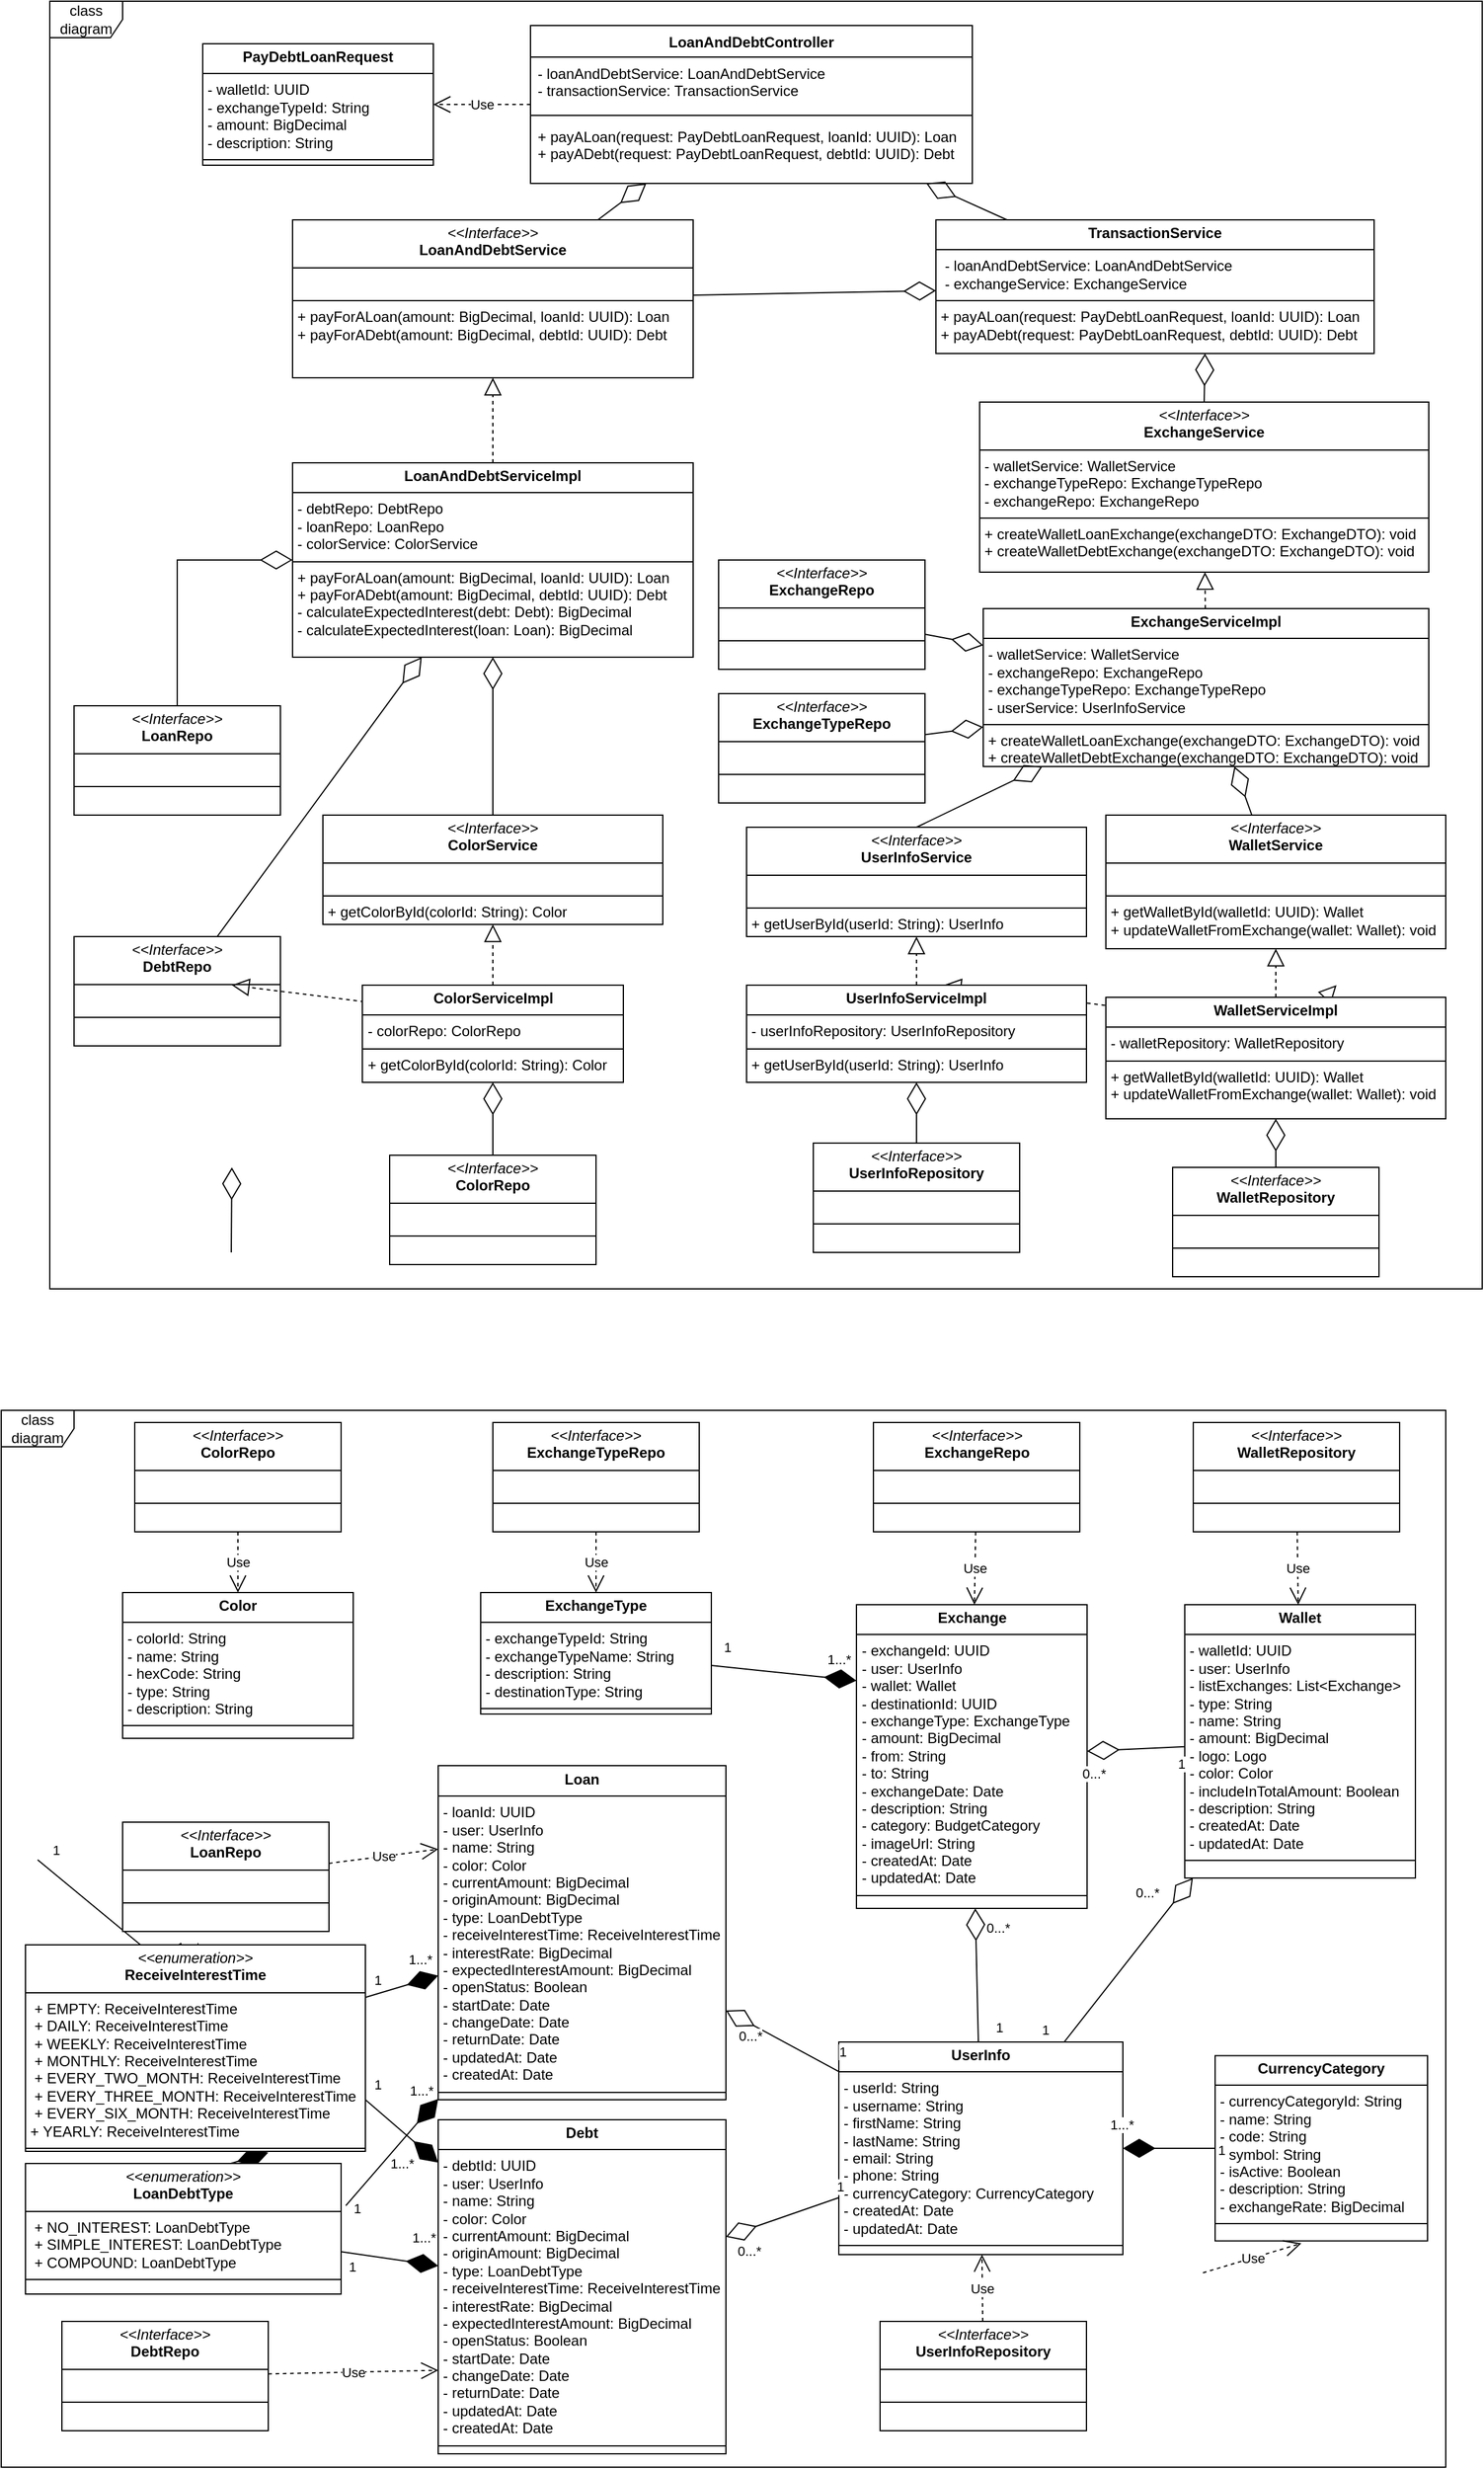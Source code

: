 <mxfile version="24.6.2" type="device">
  <diagram id="C5RBs43oDa-KdzZeNtuy" name="Page-1">
    <mxGraphModel dx="2304" dy="1806" grid="1" gridSize="10" guides="1" tooltips="1" connect="1" arrows="1" fold="1" page="1" pageScale="1" pageWidth="827" pageHeight="1169" math="0" shadow="0">
      <root>
        <mxCell id="WIyWlLk6GJQsqaUBKTNV-0" />
        <mxCell id="WIyWlLk6GJQsqaUBKTNV-1" parent="WIyWlLk6GJQsqaUBKTNV-0" />
        <mxCell id="EbeQRrAu3Djw2A5m19wB-0" value="LoanAndDebtController" style="swimlane;fontStyle=1;align=center;verticalAlign=top;childLayout=stackLayout;horizontal=1;startSize=26;horizontalStack=0;resizeParent=1;resizeLast=0;collapsible=1;marginBottom=0;rounded=0;shadow=0;strokeWidth=1;" parent="WIyWlLk6GJQsqaUBKTNV-1" vertex="1">
          <mxGeometry x="246" y="-400" width="364" height="130" as="geometry">
            <mxRectangle x="230" y="140" width="160" height="26" as="alternateBounds" />
          </mxGeometry>
        </mxCell>
        <mxCell id="EbeQRrAu3Djw2A5m19wB-1" value="- loanAndDebtService: LoanAndDebtService&#xa;- transactionService: TransactionService" style="text;align=left;verticalAlign=top;spacingLeft=4;spacingRight=4;overflow=hidden;rotatable=0;points=[[0,0.5],[1,0.5]];portConstraint=eastwest;" parent="EbeQRrAu3Djw2A5m19wB-0" vertex="1">
          <mxGeometry y="26" width="364" height="44" as="geometry" />
        </mxCell>
        <mxCell id="EbeQRrAu3Djw2A5m19wB-4" value="" style="line;html=1;strokeWidth=1;align=left;verticalAlign=middle;spacingTop=-1;spacingLeft=3;spacingRight=3;rotatable=0;labelPosition=right;points=[];portConstraint=eastwest;" parent="EbeQRrAu3Djw2A5m19wB-0" vertex="1">
          <mxGeometry y="70" width="364" height="8" as="geometry" />
        </mxCell>
        <mxCell id="EbeQRrAu3Djw2A5m19wB-5" value="+ payALoan(request: PayDebtLoanRequest, loanId: UUID): Loan&#xa;+ payADebt(request: PayDebtLoanRequest, debtId: UUID): Debt&#xa;" style="text;align=left;verticalAlign=top;spacingLeft=4;spacingRight=4;overflow=hidden;rotatable=0;points=[[0,0.5],[1,0.5]];portConstraint=eastwest;" parent="EbeQRrAu3Djw2A5m19wB-0" vertex="1">
          <mxGeometry y="78" width="364" height="40" as="geometry" />
        </mxCell>
        <mxCell id="EbeQRrAu3Djw2A5m19wB-6" value="class diagram" style="shape=umlFrame;whiteSpace=wrap;html=1;pointerEvents=0;" parent="WIyWlLk6GJQsqaUBKTNV-1" vertex="1">
          <mxGeometry x="-150" y="-420" width="1180" height="1060" as="geometry" />
        </mxCell>
        <mxCell id="EbeQRrAu3Djw2A5m19wB-8" value="&lt;p style=&quot;margin:0px;margin-top:4px;text-align:center;&quot;&gt;&lt;i&gt;&amp;lt;&amp;lt;Interface&amp;gt;&amp;gt;&lt;/i&gt;&lt;br&gt;&lt;b&gt;LoanAndDebtService&lt;/b&gt;&lt;/p&gt;&lt;hr size=&quot;1&quot; style=&quot;border-style:solid;&quot;&gt;&lt;p style=&quot;margin:0px;margin-left:4px;&quot;&gt;&lt;br&gt;&lt;/p&gt;&lt;hr size=&quot;1&quot; style=&quot;border-style:solid;&quot;&gt;&lt;p style=&quot;margin:0px;margin-left:4px;&quot;&gt;&lt;span style=&quot;text-wrap: nowrap;&quot;&gt;+ payForALoan(amount: BigDecimal, loanId: UUID): Loan&lt;/span&gt;&lt;/p&gt;&lt;p style=&quot;margin:0px;margin-left:4px;&quot;&gt;&lt;span style=&quot;text-wrap: nowrap;&quot;&gt;+ payForADebt(amount: BigDecimal, debtId: UUID): Debt&lt;/span&gt;&lt;/p&gt;" style="verticalAlign=top;align=left;overflow=fill;html=1;whiteSpace=wrap;" parent="WIyWlLk6GJQsqaUBKTNV-1" vertex="1">
          <mxGeometry x="50" y="-240" width="330" height="130" as="geometry" />
        </mxCell>
        <mxCell id="EbeQRrAu3Djw2A5m19wB-10" value="" style="endArrow=diamondThin;endFill=0;endSize=24;html=1;rounded=0;" parent="WIyWlLk6GJQsqaUBKTNV-1" source="EbeQRrAu3Djw2A5m19wB-8" target="EbeQRrAu3Djw2A5m19wB-0" edge="1">
          <mxGeometry width="160" relative="1" as="geometry">
            <mxPoint x="330" y="-300" as="sourcePoint" />
            <mxPoint x="490" y="-300" as="targetPoint" />
          </mxGeometry>
        </mxCell>
        <mxCell id="EbeQRrAu3Djw2A5m19wB-11" value="&lt;p style=&quot;margin:0px;margin-top:4px;text-align:center;&quot;&gt;&lt;b&gt;PayDebtLoanRequest&lt;/b&gt;&lt;/p&gt;&lt;hr size=&quot;1&quot; style=&quot;border-style:solid;&quot;&gt;&lt;p style=&quot;margin:0px;margin-left:4px;&quot;&gt;&lt;span style=&quot;background-color: initial;&quot;&gt;- walletId: UUID&lt;/span&gt;&lt;/p&gt;&lt;p style=&quot;margin:0px;margin-left:4px;&quot;&gt;- exchangeTypeId: String&lt;/p&gt;&lt;p style=&quot;margin:0px;margin-left:4px;&quot;&gt;- amount: BigDecimal&lt;/p&gt;&lt;p style=&quot;margin:0px;margin-left:4px;&quot;&gt;- description: String&lt;/p&gt;&lt;hr size=&quot;1&quot; style=&quot;border-style:solid;&quot;&gt;&lt;p style=&quot;margin:0px;margin-left:4px;&quot;&gt;&lt;br&gt;&lt;/p&gt;" style="verticalAlign=top;align=left;overflow=fill;html=1;whiteSpace=wrap;" parent="WIyWlLk6GJQsqaUBKTNV-1" vertex="1">
          <mxGeometry x="-24" y="-385" width="190" height="100" as="geometry" />
        </mxCell>
        <mxCell id="EbeQRrAu3Djw2A5m19wB-12" value="&lt;p style=&quot;margin:0px;margin-top:4px;text-align:center;&quot;&gt;&lt;b&gt;LoanAndDebtServiceImpl&lt;/b&gt;&lt;/p&gt;&lt;hr size=&quot;1&quot; style=&quot;border-style:solid;&quot;&gt;&lt;p style=&quot;margin:0px;margin-left:4px;&quot;&gt;- debtRepo: DebtRepo&lt;br&gt;&lt;/p&gt;&lt;p style=&quot;margin:0px;margin-left:4px;&quot;&gt;- loanRepo: LoanRepo&lt;/p&gt;&lt;p style=&quot;margin:0px;margin-left:4px;&quot;&gt;- colorService: ColorService&lt;/p&gt;&lt;hr size=&quot;1&quot; style=&quot;border-style:solid;&quot;&gt;&lt;p style=&quot;margin: 0px 0px 0px 4px;&quot;&gt;&lt;span style=&quot;text-wrap: nowrap;&quot;&gt;+ payForALoan(amount: BigDecimal, loanId: UUID): Loan&lt;/span&gt;&lt;/p&gt;&lt;p style=&quot;margin: 0px 0px 0px 4px;&quot;&gt;&lt;span style=&quot;text-wrap: nowrap;&quot;&gt;+ payForADebt(amount: BigDecimal, debtId: UUID): Debt&lt;/span&gt;&lt;/p&gt;&lt;p style=&quot;margin: 0px 0px 0px 4px;&quot;&gt;&lt;span style=&quot;text-wrap: nowrap;&quot;&gt;-&amp;nbsp;&lt;/span&gt;&lt;span style=&quot;background-color: initial; text-wrap: nowrap;&quot;&gt;calculateExpectedInterest(debt: Debt): BigDecimal&lt;/span&gt;&lt;/p&gt;&lt;p style=&quot;margin: 0px 0px 0px 4px;&quot;&gt;&lt;span style=&quot;background-color: initial; text-wrap: nowrap;&quot;&gt;-&amp;nbsp;&lt;/span&gt;&lt;span style=&quot;background-color: initial; text-wrap: nowrap;&quot;&gt;calculateExpectedInterest(loan: Loan): BigDecimal&lt;/span&gt;&lt;/p&gt;" style="verticalAlign=top;align=left;overflow=fill;html=1;whiteSpace=wrap;" parent="WIyWlLk6GJQsqaUBKTNV-1" vertex="1">
          <mxGeometry x="50" y="-40" width="330" height="160" as="geometry" />
        </mxCell>
        <mxCell id="EbeQRrAu3Djw2A5m19wB-14" value="&lt;p style=&quot;margin:0px;margin-top:4px;text-align:center;&quot;&gt;&lt;i&gt;&amp;lt;&amp;lt;Interface&amp;gt;&amp;gt;&lt;/i&gt;&lt;br&gt;&lt;b&gt;LoanRepo&lt;/b&gt;&lt;/p&gt;&lt;hr size=&quot;1&quot; style=&quot;border-style:solid;&quot;&gt;&lt;p style=&quot;margin:0px;margin-left:4px;&quot;&gt;&lt;br&gt;&lt;/p&gt;&lt;hr size=&quot;1&quot; style=&quot;border-style:solid;&quot;&gt;&lt;p style=&quot;margin:0px;margin-left:4px;&quot;&gt;&lt;br&gt;&lt;/p&gt;" style="verticalAlign=top;align=left;overflow=fill;html=1;whiteSpace=wrap;" parent="WIyWlLk6GJQsqaUBKTNV-1" vertex="1">
          <mxGeometry x="-130" y="160" width="170" height="90" as="geometry" />
        </mxCell>
        <mxCell id="EbeQRrAu3Djw2A5m19wB-15" value="&lt;p style=&quot;margin:0px;margin-top:4px;text-align:center;&quot;&gt;&lt;i&gt;&amp;lt;&amp;lt;Interface&amp;gt;&amp;gt;&lt;/i&gt;&lt;br&gt;&lt;b&gt;DebtRepo&lt;/b&gt;&lt;/p&gt;&lt;hr size=&quot;1&quot; style=&quot;border-style:solid;&quot;&gt;&lt;p style=&quot;margin:0px;margin-left:4px;&quot;&gt;&lt;br&gt;&lt;/p&gt;&lt;hr size=&quot;1&quot; style=&quot;border-style:solid;&quot;&gt;&lt;p style=&quot;margin:0px;margin-left:4px;&quot;&gt;&lt;br&gt;&lt;/p&gt;" style="verticalAlign=top;align=left;overflow=fill;html=1;whiteSpace=wrap;" parent="WIyWlLk6GJQsqaUBKTNV-1" vertex="1">
          <mxGeometry x="-130" y="350" width="170" height="90" as="geometry" />
        </mxCell>
        <mxCell id="EbeQRrAu3Djw2A5m19wB-16" value="" style="endArrow=diamondThin;endFill=0;endSize=24;html=1;rounded=0;" parent="WIyWlLk6GJQsqaUBKTNV-1" source="EbeQRrAu3Djw2A5m19wB-14" target="EbeQRrAu3Djw2A5m19wB-12" edge="1">
          <mxGeometry width="160" relative="1" as="geometry">
            <mxPoint x="180" y="-10" as="sourcePoint" />
            <mxPoint x="190" y="-70" as="targetPoint" />
            <Array as="points">
              <mxPoint x="-45" y="40" />
            </Array>
          </mxGeometry>
        </mxCell>
        <mxCell id="EbeQRrAu3Djw2A5m19wB-17" value="" style="endArrow=diamondThin;endFill=0;endSize=24;html=1;rounded=0;" parent="WIyWlLk6GJQsqaUBKTNV-1" source="EbeQRrAu3Djw2A5m19wB-15" target="EbeQRrAu3Djw2A5m19wB-12" edge="1">
          <mxGeometry width="160" relative="1" as="geometry">
            <mxPoint x="130" y="42" as="sourcePoint" />
            <mxPoint x="200" y="56" as="targetPoint" />
            <Array as="points" />
          </mxGeometry>
        </mxCell>
        <mxCell id="EbeQRrAu3Djw2A5m19wB-25" value="" style="endArrow=diamondThin;endFill=0;endSize=24;html=1;rounded=0;" parent="WIyWlLk6GJQsqaUBKTNV-1" source="EbeQRrAu3Djw2A5m19wB-24" edge="1">
          <mxGeometry width="160" relative="1" as="geometry">
            <mxPoint x="-0.5" y="610" as="sourcePoint" />
            <mxPoint y="540" as="targetPoint" />
          </mxGeometry>
        </mxCell>
        <mxCell id="EbeQRrAu3Djw2A5m19wB-26" value="&lt;p style=&quot;margin:0px;margin-top:4px;text-align:center;&quot;&gt;&lt;i&gt;&amp;lt;&amp;lt;Interface&amp;gt;&amp;gt;&lt;/i&gt;&lt;br&gt;&lt;b&gt;ColorService&lt;/b&gt;&lt;/p&gt;&lt;hr size=&quot;1&quot; style=&quot;border-style:solid;&quot;&gt;&lt;p style=&quot;margin:0px;margin-left:4px;&quot;&gt;&lt;br&gt;&lt;/p&gt;&lt;hr size=&quot;1&quot; style=&quot;border-style:solid;&quot;&gt;&lt;p style=&quot;margin:0px;margin-left:4px;&quot;&gt;&lt;span style=&quot;text-wrap: nowrap;&quot;&gt;+ getColorById(colorId: String): Color&lt;/span&gt;&lt;/p&gt;" style="verticalAlign=top;align=left;overflow=fill;html=1;whiteSpace=wrap;" parent="WIyWlLk6GJQsqaUBKTNV-1" vertex="1">
          <mxGeometry x="75" y="250" width="280" height="90" as="geometry" />
        </mxCell>
        <mxCell id="EbeQRrAu3Djw2A5m19wB-27" value="" style="endArrow=diamondThin;endFill=0;endSize=24;html=1;rounded=0;exitX=0.5;exitY=0;exitDx=0;exitDy=0;" parent="WIyWlLk6GJQsqaUBKTNV-1" source="EbeQRrAu3Djw2A5m19wB-26" target="EbeQRrAu3Djw2A5m19wB-12" edge="1">
          <mxGeometry width="160" relative="1" as="geometry">
            <mxPoint x="400" y="280" as="sourcePoint" />
            <mxPoint x="520" y="240" as="targetPoint" />
          </mxGeometry>
        </mxCell>
        <mxCell id="EbeQRrAu3Djw2A5m19wB-28" value="" style="endArrow=block;dashed=1;endFill=0;endSize=12;html=1;rounded=0;" parent="WIyWlLk6GJQsqaUBKTNV-1" source="EbeQRrAu3Djw2A5m19wB-12" target="EbeQRrAu3Djw2A5m19wB-8" edge="1">
          <mxGeometry width="160" relative="1" as="geometry">
            <mxPoint x="330" y="320" as="sourcePoint" />
            <mxPoint x="490" y="320" as="targetPoint" />
          </mxGeometry>
        </mxCell>
        <mxCell id="EbeQRrAu3Djw2A5m19wB-29" value="" style="endArrow=block;dashed=1;endFill=0;endSize=12;html=1;rounded=0;" parent="WIyWlLk6GJQsqaUBKTNV-1" source="EbeQRrAu3Djw2A5m19wB-21" edge="1">
          <mxGeometry width="160" relative="1" as="geometry">
            <mxPoint x="240" y="420" as="sourcePoint" />
            <mxPoint y="390" as="targetPoint" />
          </mxGeometry>
        </mxCell>
        <mxCell id="EbeQRrAu3Djw2A5m19wB-33" value="&lt;p style=&quot;margin:0px;margin-top:4px;text-align:center;&quot;&gt;&lt;b&gt;ColorServiceImpl&lt;/b&gt;&lt;/p&gt;&lt;hr size=&quot;1&quot; style=&quot;border-style:solid;&quot;&gt;&lt;p style=&quot;margin:0px;margin-left:4px;&quot;&gt;- colorRepo: ColorRepo&lt;/p&gt;&lt;hr size=&quot;1&quot; style=&quot;border-style:solid;&quot;&gt;&lt;p style=&quot;margin:0px;margin-left:4px;&quot;&gt;&lt;span style=&quot;text-wrap: nowrap;&quot;&gt;+ getColorById(colorId: String): Color&lt;/span&gt;&lt;br&gt;&lt;/p&gt;" style="verticalAlign=top;align=left;overflow=fill;html=1;whiteSpace=wrap;" parent="WIyWlLk6GJQsqaUBKTNV-1" vertex="1">
          <mxGeometry x="107.5" y="390" width="215" height="80" as="geometry" />
        </mxCell>
        <mxCell id="EbeQRrAu3Djw2A5m19wB-34" value="&lt;p style=&quot;margin:0px;margin-top:4px;text-align:center;&quot;&gt;&lt;i&gt;&amp;lt;&amp;lt;Interface&amp;gt;&amp;gt;&lt;/i&gt;&lt;br&gt;&lt;b&gt;ColorRepo&lt;/b&gt;&lt;br&gt;&lt;/p&gt;&lt;hr size=&quot;1&quot; style=&quot;border-style:solid;&quot;&gt;&lt;p style=&quot;margin:0px;margin-left:4px;&quot;&gt;&lt;br&gt;&lt;/p&gt;&lt;hr size=&quot;1&quot; style=&quot;border-style:solid;&quot;&gt;&lt;p style=&quot;margin:0px;margin-left:4px;&quot;&gt;&lt;br&gt;&lt;/p&gt;" style="verticalAlign=top;align=left;overflow=fill;html=1;whiteSpace=wrap;" parent="WIyWlLk6GJQsqaUBKTNV-1" vertex="1">
          <mxGeometry x="130" y="530" width="170" height="90" as="geometry" />
        </mxCell>
        <mxCell id="EbeQRrAu3Djw2A5m19wB-35" value="" style="endArrow=diamondThin;endFill=0;endSize=24;html=1;rounded=0;" parent="WIyWlLk6GJQsqaUBKTNV-1" source="EbeQRrAu3Djw2A5m19wB-34" target="EbeQRrAu3Djw2A5m19wB-33" edge="1">
          <mxGeometry width="160" relative="1" as="geometry">
            <mxPoint x="289.5" y="610" as="sourcePoint" />
            <mxPoint x="289.5" y="560" as="targetPoint" />
          </mxGeometry>
        </mxCell>
        <mxCell id="EbeQRrAu3Djw2A5m19wB-36" value="" style="endArrow=block;dashed=1;endFill=0;endSize=12;html=1;rounded=0;" parent="WIyWlLk6GJQsqaUBKTNV-1" source="EbeQRrAu3Djw2A5m19wB-33" target="EbeQRrAu3Djw2A5m19wB-26" edge="1">
          <mxGeometry width="160" relative="1" as="geometry">
            <mxPoint x="530" y="420" as="sourcePoint" />
            <mxPoint x="290" y="390" as="targetPoint" />
          </mxGeometry>
        </mxCell>
        <mxCell id="EbeQRrAu3Djw2A5m19wB-41" value="" style="endArrow=diamondThin;endFill=0;endSize=24;html=1;rounded=0;" parent="WIyWlLk6GJQsqaUBKTNV-1" source="EbeQRrAu3Djw2A5m19wB-40" edge="1">
          <mxGeometry width="160" relative="1" as="geometry">
            <mxPoint x="586" y="610" as="sourcePoint" />
            <mxPoint x="586.5" y="540" as="targetPoint" />
          </mxGeometry>
        </mxCell>
        <mxCell id="EbeQRrAu3Djw2A5m19wB-42" value="" style="endArrow=block;dashed=1;endFill=0;endSize=12;html=1;rounded=0;" parent="WIyWlLk6GJQsqaUBKTNV-1" source="EbeQRrAu3Djw2A5m19wB-38" edge="1">
          <mxGeometry width="160" relative="1" as="geometry">
            <mxPoint x="826.5" y="420" as="sourcePoint" />
            <mxPoint x="586.5" y="390" as="targetPoint" />
          </mxGeometry>
        </mxCell>
        <mxCell id="EbeQRrAu3Djw2A5m19wB-47" value="" style="endArrow=diamondThin;endFill=0;endSize=24;html=1;rounded=0;" parent="WIyWlLk6GJQsqaUBKTNV-1" target="EbeQRrAu3Djw2A5m19wB-45" edge="1">
          <mxGeometry width="160" relative="1" as="geometry">
            <mxPoint x="873.309" y="585" as="sourcePoint" />
            <mxPoint x="909.5" y="560" as="targetPoint" />
          </mxGeometry>
        </mxCell>
        <mxCell id="EbeQRrAu3Djw2A5m19wB-48" value="" style="endArrow=block;dashed=1;endFill=0;endSize=12;html=1;rounded=0;" parent="WIyWlLk6GJQsqaUBKTNV-1" target="EbeQRrAu3Djw2A5m19wB-43" edge="1">
          <mxGeometry width="160" relative="1" as="geometry">
            <mxPoint x="881.759" y="420" as="sourcePoint" />
            <mxPoint x="910" y="390" as="targetPoint" />
          </mxGeometry>
        </mxCell>
        <mxCell id="EbeQRrAu3Djw2A5m19wB-49" value="&lt;p style=&quot;margin:0px;margin-top:4px;text-align:center;&quot;&gt;&lt;i&gt;&amp;lt;&amp;lt;Interface&amp;gt;&amp;gt;&lt;/i&gt;&lt;br&gt;&lt;b&gt;ExchangeRepo&lt;/b&gt;&lt;/p&gt;&lt;hr size=&quot;1&quot; style=&quot;border-style:solid;&quot;&gt;&lt;p style=&quot;margin:0px;margin-left:4px;&quot;&gt;&lt;br&gt;&lt;/p&gt;&lt;hr size=&quot;1&quot; style=&quot;border-style:solid;&quot;&gt;&lt;p style=&quot;margin:0px;margin-left:4px;&quot;&gt;&lt;br&gt;&lt;/p&gt;" style="verticalAlign=top;align=left;overflow=fill;html=1;whiteSpace=wrap;" parent="WIyWlLk6GJQsqaUBKTNV-1" vertex="1">
          <mxGeometry x="528.52" y="750" width="170" height="90" as="geometry" />
        </mxCell>
        <mxCell id="EbeQRrAu3Djw2A5m19wB-50" value="&lt;p style=&quot;margin:0px;margin-top:4px;text-align:center;&quot;&gt;&lt;i&gt;&amp;lt;&amp;lt;Interface&amp;gt;&amp;gt;&lt;/i&gt;&lt;br&gt;&lt;b&gt;ExchangeTypeRepo&lt;/b&gt;&lt;/p&gt;&lt;hr size=&quot;1&quot; style=&quot;border-style:solid;&quot;&gt;&lt;p style=&quot;margin:0px;margin-left:4px;&quot;&gt;&lt;br&gt;&lt;/p&gt;&lt;hr size=&quot;1&quot; style=&quot;border-style:solid;&quot;&gt;&lt;p style=&quot;margin:0px;margin-left:4px;&quot;&gt;&lt;br&gt;&lt;/p&gt;" style="verticalAlign=top;align=left;overflow=fill;html=1;whiteSpace=wrap;" parent="WIyWlLk6GJQsqaUBKTNV-1" vertex="1">
          <mxGeometry x="215" y="750" width="170" height="90" as="geometry" />
        </mxCell>
        <mxCell id="EbeQRrAu3Djw2A5m19wB-51" value="&lt;p style=&quot;margin:0px;margin-top:4px;text-align:center;&quot;&gt;&lt;i&gt;&amp;lt;&amp;lt;Interface&amp;gt;&amp;gt;&lt;/i&gt;&lt;br&gt;&lt;b&gt;WalletRepository&lt;/b&gt;&lt;/p&gt;&lt;hr size=&quot;1&quot; style=&quot;border-style:solid;&quot;&gt;&lt;p style=&quot;margin:0px;margin-left:4px;&quot;&gt;&lt;br&gt;&lt;/p&gt;&lt;hr size=&quot;1&quot; style=&quot;border-style:solid;&quot;&gt;&lt;p style=&quot;margin:0px;margin-left:4px;&quot;&gt;&lt;br&gt;&lt;/p&gt;" style="verticalAlign=top;align=left;overflow=fill;html=1;whiteSpace=wrap;" parent="WIyWlLk6GJQsqaUBKTNV-1" vertex="1">
          <mxGeometry x="792" y="750" width="170" height="90" as="geometry" />
        </mxCell>
        <mxCell id="EbeQRrAu3Djw2A5m19wB-52" value="&lt;p style=&quot;margin:0px;margin-top:4px;text-align:center;&quot;&gt;&lt;i&gt;&amp;lt;&amp;lt;Interface&amp;gt;&amp;gt;&lt;/i&gt;&lt;br&gt;&lt;b&gt;UserInfoRepository&lt;/b&gt;&lt;br&gt;&lt;/p&gt;&lt;hr size=&quot;1&quot; style=&quot;border-style:solid;&quot;&gt;&lt;p style=&quot;margin:0px;margin-left:4px;&quot;&gt;&lt;br&gt;&lt;/p&gt;&lt;hr size=&quot;1&quot; style=&quot;border-style:solid;&quot;&gt;&lt;p style=&quot;margin:0px;margin-left:4px;&quot;&gt;&lt;br&gt;&lt;/p&gt;" style="verticalAlign=top;align=left;overflow=fill;html=1;whiteSpace=wrap;" parent="WIyWlLk6GJQsqaUBKTNV-1" vertex="1">
          <mxGeometry x="534" y="1490" width="170" height="90" as="geometry" />
        </mxCell>
        <mxCell id="EbeQRrAu3Djw2A5m19wB-55" value="class diagram" style="shape=umlFrame;whiteSpace=wrap;html=1;pointerEvents=0;" parent="WIyWlLk6GJQsqaUBKTNV-1" vertex="1">
          <mxGeometry x="-190" y="740" width="1190" height="870" as="geometry" />
        </mxCell>
        <mxCell id="EbeQRrAu3Djw2A5m19wB-58" value="Use" style="endArrow=open;endSize=12;dashed=1;html=1;rounded=0;" parent="WIyWlLk6GJQsqaUBKTNV-1" source="EbeQRrAu3Djw2A5m19wB-0" target="EbeQRrAu3Djw2A5m19wB-11" edge="1">
          <mxGeometry width="160" relative="1" as="geometry">
            <mxPoint x="-20" y="-120" as="sourcePoint" />
            <mxPoint x="140" y="-120" as="targetPoint" />
          </mxGeometry>
        </mxCell>
        <mxCell id="EbeQRrAu3Djw2A5m19wB-59" value="&lt;p style=&quot;margin:0px;margin-top:4px;text-align:center;&quot;&gt;&lt;b&gt;Exchange&lt;/b&gt;&lt;/p&gt;&lt;hr size=&quot;1&quot; style=&quot;border-style:solid;&quot;&gt;&lt;p style=&quot;margin:0px;margin-left:4px;&quot;&gt;- exchangeId: UUID&lt;/p&gt;&lt;p style=&quot;margin:0px;margin-left:4px;&quot;&gt;- user: UserInfo&lt;/p&gt;&lt;p style=&quot;margin:0px;margin-left:4px;&quot;&gt;- wallet: Wallet&lt;/p&gt;&lt;p style=&quot;margin:0px;margin-left:4px;&quot;&gt;- destinationId: UUID&lt;/p&gt;&lt;p style=&quot;margin:0px;margin-left:4px;&quot;&gt;- exchangeType: ExchangeType&lt;/p&gt;&lt;p style=&quot;margin:0px;margin-left:4px;&quot;&gt;- amount: BigDecimal&lt;/p&gt;&lt;p style=&quot;margin:0px;margin-left:4px;&quot;&gt;- from: String&lt;/p&gt;&lt;p style=&quot;margin:0px;margin-left:4px;&quot;&gt;- to: String&lt;/p&gt;&lt;p style=&quot;margin:0px;margin-left:4px;&quot;&gt;- exchangeDate: Date&lt;/p&gt;&lt;p style=&quot;margin:0px;margin-left:4px;&quot;&gt;- description: String&lt;/p&gt;&lt;p style=&quot;margin:0px;margin-left:4px;&quot;&gt;- category: BudgetCategory&lt;/p&gt;&lt;p style=&quot;margin:0px;margin-left:4px;&quot;&gt;- imageUrl: String&lt;/p&gt;&lt;p style=&quot;margin:0px;margin-left:4px;&quot;&gt;- createdAt: Date&lt;/p&gt;&lt;p style=&quot;margin:0px;margin-left:4px;&quot;&gt;- updatedAt: Date&lt;/p&gt;&lt;hr size=&quot;1&quot; style=&quot;border-style:solid;&quot;&gt;&lt;p style=&quot;margin:0px;margin-left:4px;&quot;&gt;&lt;br&gt;&lt;/p&gt;" style="verticalAlign=top;align=left;overflow=fill;html=1;whiteSpace=wrap;" parent="WIyWlLk6GJQsqaUBKTNV-1" vertex="1">
          <mxGeometry x="514.52" y="900" width="190" height="250" as="geometry" />
        </mxCell>
        <mxCell id="EbeQRrAu3Djw2A5m19wB-60" value="Use" style="endArrow=open;endSize=12;dashed=1;html=1;rounded=0;" parent="WIyWlLk6GJQsqaUBKTNV-1" source="EbeQRrAu3Djw2A5m19wB-49" target="EbeQRrAu3Djw2A5m19wB-59" edge="1">
          <mxGeometry width="160" relative="1" as="geometry">
            <mxPoint x="537.52" y="953" as="sourcePoint" />
            <mxPoint x="431.52" y="1150" as="targetPoint" />
          </mxGeometry>
        </mxCell>
        <mxCell id="EbeQRrAu3Djw2A5m19wB-62" value="&lt;p style=&quot;margin:0px;margin-top:4px;text-align:center;&quot;&gt;&lt;b&gt;ExchangeType&lt;/b&gt;&lt;/p&gt;&lt;hr size=&quot;1&quot; style=&quot;border-style:solid;&quot;&gt;&lt;p style=&quot;margin:0px;margin-left:4px;&quot;&gt;- exchangeTypeId: String&lt;/p&gt;&lt;p style=&quot;margin:0px;margin-left:4px;&quot;&gt;- exchangeTypeName: String&lt;/p&gt;&lt;p style=&quot;margin:0px;margin-left:4px;&quot;&gt;- description: String&lt;/p&gt;&lt;p style=&quot;margin:0px;margin-left:4px;&quot;&gt;- destinationType: String&lt;/p&gt;&lt;hr size=&quot;1&quot; style=&quot;border-style:solid;&quot;&gt;&lt;p style=&quot;margin:0px;margin-left:4px;&quot;&gt;&lt;br&gt;&lt;/p&gt;" style="verticalAlign=top;align=left;overflow=fill;html=1;whiteSpace=wrap;" parent="WIyWlLk6GJQsqaUBKTNV-1" vertex="1">
          <mxGeometry x="205" y="890" width="190" height="100" as="geometry" />
        </mxCell>
        <mxCell id="EbeQRrAu3Djw2A5m19wB-63" value="&lt;p style=&quot;margin:0px;margin-top:4px;text-align:center;&quot;&gt;&lt;b&gt;Wallet&lt;/b&gt;&lt;/p&gt;&lt;hr size=&quot;1&quot; style=&quot;border-style:solid;&quot;&gt;&lt;p style=&quot;margin:0px;margin-left:4px;&quot;&gt;- walletId: UUID&lt;/p&gt;&lt;p style=&quot;margin:0px;margin-left:4px;&quot;&gt;- user: UserInfo&lt;/p&gt;&lt;p style=&quot;margin:0px;margin-left:4px;&quot;&gt;- listExchanges: List&amp;lt;Exchange&amp;gt;&lt;/p&gt;&lt;p style=&quot;margin:0px;margin-left:4px;&quot;&gt;- type: String&lt;/p&gt;&lt;p style=&quot;margin:0px;margin-left:4px;&quot;&gt;- name: String&lt;/p&gt;&lt;p style=&quot;margin:0px;margin-left:4px;&quot;&gt;- amount: BigDecimal&lt;/p&gt;&lt;p style=&quot;margin:0px;margin-left:4px;&quot;&gt;- logo: Logo&lt;/p&gt;&lt;p style=&quot;margin:0px;margin-left:4px;&quot;&gt;- color: Color&lt;/p&gt;&lt;p style=&quot;margin:0px;margin-left:4px;&quot;&gt;- includeInTotalAmount: Boolean&lt;/p&gt;&lt;p style=&quot;margin:0px;margin-left:4px;&quot;&gt;- description: String&lt;/p&gt;&lt;p style=&quot;margin:0px;margin-left:4px;&quot;&gt;- createdAt: Date&lt;/p&gt;&lt;p style=&quot;margin:0px;margin-left:4px;&quot;&gt;- updatedAt: Date&lt;/p&gt;&lt;hr size=&quot;1&quot; style=&quot;border-style:solid;&quot;&gt;&lt;p style=&quot;margin:0px;margin-left:4px;&quot;&gt;&lt;br&gt;&lt;/p&gt;" style="verticalAlign=top;align=left;overflow=fill;html=1;whiteSpace=wrap;" parent="WIyWlLk6GJQsqaUBKTNV-1" vertex="1">
          <mxGeometry x="785" y="900" width="190" height="225" as="geometry" />
        </mxCell>
        <mxCell id="EbeQRrAu3Djw2A5m19wB-64" value="Use" style="endArrow=open;endSize=12;dashed=1;html=1;rounded=0;" parent="WIyWlLk6GJQsqaUBKTNV-1" source="EbeQRrAu3Djw2A5m19wB-51" target="EbeQRrAu3Djw2A5m19wB-63" edge="1">
          <mxGeometry width="160" relative="1" as="geometry">
            <mxPoint x="535" y="850" as="sourcePoint" />
            <mxPoint x="535" y="900" as="targetPoint" />
          </mxGeometry>
        </mxCell>
        <mxCell id="EbeQRrAu3Djw2A5m19wB-66" value="&lt;p style=&quot;margin:0px;margin-top:4px;text-align:center;&quot;&gt;&lt;b&gt;UserInfo&lt;/b&gt;&lt;/p&gt;&lt;hr size=&quot;1&quot; style=&quot;border-style:solid;&quot;&gt;&lt;p style=&quot;margin:0px;margin-left:4px;&quot;&gt;- userId: String&lt;/p&gt;&lt;p style=&quot;margin:0px;margin-left:4px;&quot;&gt;- username: String&lt;/p&gt;&lt;p style=&quot;margin:0px;margin-left:4px;&quot;&gt;- firstName: String&lt;/p&gt;&lt;p style=&quot;margin:0px;margin-left:4px;&quot;&gt;- lastName: String&lt;/p&gt;&lt;p style=&quot;margin:0px;margin-left:4px;&quot;&gt;- email: String&lt;/p&gt;&lt;p style=&quot;margin:0px;margin-left:4px;&quot;&gt;- phone: String&lt;/p&gt;&lt;p style=&quot;margin:0px;margin-left:4px;&quot;&gt;- currencyCategory: CurrencyCategory&lt;/p&gt;&lt;p style=&quot;margin:0px;margin-left:4px;&quot;&gt;- createdAt: Date&lt;/p&gt;&lt;p style=&quot;margin:0px;margin-left:4px;&quot;&gt;- updatedAt: Date&lt;/p&gt;&lt;hr size=&quot;1&quot; style=&quot;border-style:solid;&quot;&gt;&lt;p style=&quot;margin:0px;margin-left:4px;&quot;&gt;&lt;br&gt;&lt;/p&gt;" style="verticalAlign=top;align=left;overflow=fill;html=1;whiteSpace=wrap;" parent="WIyWlLk6GJQsqaUBKTNV-1" vertex="1">
          <mxGeometry x="500" y="1260" width="234" height="175" as="geometry" />
        </mxCell>
        <mxCell id="EbeQRrAu3Djw2A5m19wB-69" value="&lt;p style=&quot;margin:0px;margin-top:4px;text-align:center;&quot;&gt;&lt;b&gt;CurrencyCategory&lt;/b&gt;&lt;/p&gt;&lt;hr size=&quot;1&quot; style=&quot;border-style:solid;&quot;&gt;&lt;p style=&quot;margin:0px;margin-left:4px;&quot;&gt;- currencyCategoryId: String&lt;br&gt;&lt;/p&gt;&lt;p style=&quot;margin:0px;margin-left:4px;&quot;&gt;- name: String&lt;/p&gt;&lt;p style=&quot;margin:0px;margin-left:4px;&quot;&gt;- code: String&lt;/p&gt;&lt;p style=&quot;margin:0px;margin-left:4px;&quot;&gt;- symbol: String&lt;/p&gt;&lt;p style=&quot;margin:0px;margin-left:4px;&quot;&gt;- isActive: Boolean&lt;/p&gt;&lt;p style=&quot;margin:0px;margin-left:4px;&quot;&gt;- description: String&lt;/p&gt;&lt;p style=&quot;margin:0px;margin-left:4px;&quot;&gt;- exchangeRate: BigDecimal&lt;/p&gt;&lt;hr size=&quot;1&quot; style=&quot;border-style:solid;&quot;&gt;&lt;p style=&quot;margin:0px;margin-left:4px;&quot;&gt;&lt;br&gt;&lt;/p&gt;" style="verticalAlign=top;align=left;overflow=fill;html=1;whiteSpace=wrap;" parent="WIyWlLk6GJQsqaUBKTNV-1" vertex="1">
          <mxGeometry x="810" y="1271.25" width="175" height="152.5" as="geometry" />
        </mxCell>
        <mxCell id="EbeQRrAu3Djw2A5m19wB-70" value="" style="endArrow=diamondThin;endFill=1;endSize=24;html=1;rounded=0;exitX=0;exitY=0.5;exitDx=0;exitDy=0;" parent="WIyWlLk6GJQsqaUBKTNV-1" source="EbeQRrAu3Djw2A5m19wB-69" edge="1" target="EbeQRrAu3Djw2A5m19wB-66">
          <mxGeometry width="160" relative="1" as="geometry">
            <mxPoint x="1050" y="1300" as="sourcePoint" />
            <mxPoint x="990" y="1340" as="targetPoint" />
            <Array as="points" />
          </mxGeometry>
        </mxCell>
        <mxCell id="EbeQRrAu3Djw2A5m19wB-96" value="1...*" style="edgeLabel;html=1;align=center;verticalAlign=middle;resizable=0;points=[];" parent="EbeQRrAu3Djw2A5m19wB-70" vertex="1" connectable="0">
          <mxGeometry x="0.81" relative="1" as="geometry">
            <mxPoint x="-8" y="-20" as="offset" />
          </mxGeometry>
        </mxCell>
        <mxCell id="EbeQRrAu3Djw2A5m19wB-97" value="1" style="edgeLabel;html=1;align=center;verticalAlign=middle;resizable=0;points=[];" parent="EbeQRrAu3Djw2A5m19wB-70" vertex="1" connectable="0">
          <mxGeometry x="-0.857" y="1" relative="1" as="geometry">
            <mxPoint x="10" as="offset" />
          </mxGeometry>
        </mxCell>
        <mxCell id="EbeQRrAu3Djw2A5m19wB-73" value="Use" style="endArrow=open;endSize=12;dashed=1;html=1;rounded=0;" parent="WIyWlLk6GJQsqaUBKTNV-1" source="EbeQRrAu3Djw2A5m19wB-50" target="EbeQRrAu3Djw2A5m19wB-62" edge="1">
          <mxGeometry width="160" relative="1" as="geometry">
            <mxPoint x="615.5" y="870" as="sourcePoint" />
            <mxPoint x="615.5" y="915" as="targetPoint" />
          </mxGeometry>
        </mxCell>
        <mxCell id="EbeQRrAu3Djw2A5m19wB-74" value="Use" style="endArrow=open;endSize=12;dashed=1;html=1;rounded=0;entryX=0.648;entryY=1.005;entryDx=0;entryDy=0;entryPerimeter=0;" parent="WIyWlLk6GJQsqaUBKTNV-1" source="EbeQRrAu3Djw2A5m19wB-54" edge="1">
          <mxGeometry width="160" relative="1" as="geometry">
            <mxPoint x="800" y="1450" as="sourcePoint" />
            <mxPoint x="881.016" y="1425.775" as="targetPoint" />
          </mxGeometry>
        </mxCell>
        <mxCell id="EbeQRrAu3Djw2A5m19wB-75" value="Use" style="endArrow=open;endSize=12;dashed=1;html=1;rounded=0;" parent="WIyWlLk6GJQsqaUBKTNV-1" source="EbeQRrAu3Djw2A5m19wB-52" target="EbeQRrAu3Djw2A5m19wB-66" edge="1">
          <mxGeometry width="160" relative="1" as="geometry">
            <mxPoint x="890" y="1520" as="sourcePoint" />
            <mxPoint x="891" y="1416" as="targetPoint" />
          </mxGeometry>
        </mxCell>
        <mxCell id="EbeQRrAu3Djw2A5m19wB-79" value="" style="endArrow=diamondThin;endFill=1;endSize=24;html=1;rounded=0;" parent="WIyWlLk6GJQsqaUBKTNV-1" source="EbeQRrAu3Djw2A5m19wB-78" edge="1">
          <mxGeometry width="160" relative="1" as="geometry">
            <mxPoint x="-160" y="1110" as="sourcePoint" />
            <mxPoint x="30" y="1266.934" as="targetPoint" />
          </mxGeometry>
        </mxCell>
        <mxCell id="EbeQRrAu3Djw2A5m19wB-91" value="1...*" style="edgeLabel;html=1;align=center;verticalAlign=middle;resizable=0;points=[];" parent="EbeQRrAu3Djw2A5m19wB-79" vertex="1" connectable="0">
          <mxGeometry x="0.178" y="3" relative="1" as="geometry">
            <mxPoint x="10" y="-18" as="offset" />
          </mxGeometry>
        </mxCell>
        <mxCell id="EbeQRrAu3Djw2A5m19wB-92" value="1" style="edgeLabel;html=1;align=center;verticalAlign=middle;resizable=0;points=[];" parent="EbeQRrAu3Djw2A5m19wB-79" vertex="1" connectable="0">
          <mxGeometry x="-0.931" relative="1" as="geometry">
            <mxPoint x="8" y="-14" as="offset" />
          </mxGeometry>
        </mxCell>
        <mxCell id="EbeQRrAu3Djw2A5m19wB-81" value="" style="endArrow=diamondThin;endFill=1;endSize=24;html=1;rounded=0;exitX=1.015;exitY=0.323;exitDx=0;exitDy=0;exitPerimeter=0;" parent="WIyWlLk6GJQsqaUBKTNV-1" source="EbeQRrAu3Djw2A5m19wB-77" edge="1">
          <mxGeometry width="160" relative="1" as="geometry">
            <mxPoint x="-70" y="1380" as="sourcePoint" />
            <mxPoint x="30" y="1351.062" as="targetPoint" />
          </mxGeometry>
        </mxCell>
        <mxCell id="EbeQRrAu3Djw2A5m19wB-93" value="1...*" style="edgeLabel;html=1;align=center;verticalAlign=middle;resizable=0;points=[];" parent="EbeQRrAu3Djw2A5m19wB-81" vertex="1" connectable="0">
          <mxGeometry x="0.684" y="3" relative="1" as="geometry">
            <mxPoint y="-16" as="offset" />
          </mxGeometry>
        </mxCell>
        <mxCell id="EbeQRrAu3Djw2A5m19wB-94" value="1" style="edgeLabel;html=1;align=center;verticalAlign=middle;resizable=0;points=[];" parent="EbeQRrAu3Djw2A5m19wB-81" vertex="1" connectable="0">
          <mxGeometry x="-0.791" y="-1" relative="1" as="geometry">
            <mxPoint y="10" as="offset" />
          </mxGeometry>
        </mxCell>
        <mxCell id="EbeQRrAu3Djw2A5m19wB-84" value="" style="endArrow=diamondThin;endFill=1;endSize=24;html=1;rounded=0;entryX=0;entryY=0.25;entryDx=0;entryDy=0;" parent="WIyWlLk6GJQsqaUBKTNV-1" source="EbeQRrAu3Djw2A5m19wB-62" target="EbeQRrAu3Djw2A5m19wB-59" edge="1">
          <mxGeometry width="160" relative="1" as="geometry">
            <mxPoint x="56.52" y="1150" as="sourcePoint" />
            <mxPoint x="518.52" y="989" as="targetPoint" />
          </mxGeometry>
        </mxCell>
        <mxCell id="EbeQRrAu3Djw2A5m19wB-86" value="1...*" style="edgeLabel;html=1;align=center;verticalAlign=middle;resizable=0;points=[];" parent="EbeQRrAu3Djw2A5m19wB-84" vertex="1" connectable="0">
          <mxGeometry x="0.77" y="1" relative="1" as="geometry">
            <mxPoint x="-1" y="-15" as="offset" />
          </mxGeometry>
        </mxCell>
        <mxCell id="EbeQRrAu3Djw2A5m19wB-87" value="1" style="edgeLabel;html=1;align=center;verticalAlign=middle;resizable=0;points=[];" parent="EbeQRrAu3Djw2A5m19wB-84" vertex="1" connectable="0">
          <mxGeometry x="-0.794" relative="1" as="geometry">
            <mxPoint y="-17" as="offset" />
          </mxGeometry>
        </mxCell>
        <mxCell id="EbeQRrAu3Djw2A5m19wB-103" value="" style="endArrow=diamondThin;endFill=0;endSize=24;html=1;rounded=0;" parent="WIyWlLk6GJQsqaUBKTNV-1" source="EbeQRrAu3Djw2A5m19wB-66" target="EbeQRrAu3Djw2A5m19wB-59" edge="1">
          <mxGeometry width="160" relative="1" as="geometry">
            <mxPoint x="400" y="1240" as="sourcePoint" />
            <mxPoint x="560" y="1240" as="targetPoint" />
          </mxGeometry>
        </mxCell>
        <mxCell id="EbeQRrAu3Djw2A5m19wB-110" value="1" style="edgeLabel;html=1;align=center;verticalAlign=middle;resizable=0;points=[];" parent="EbeQRrAu3Djw2A5m19wB-103" vertex="1" connectable="0">
          <mxGeometry x="-0.816" y="-2" relative="1" as="geometry">
            <mxPoint x="15" y="-2" as="offset" />
          </mxGeometry>
        </mxCell>
        <mxCell id="EbeQRrAu3Djw2A5m19wB-111" value="0...*" style="edgeLabel;html=1;align=center;verticalAlign=middle;resizable=0;points=[];" parent="EbeQRrAu3Djw2A5m19wB-103" vertex="1" connectable="0">
          <mxGeometry x="0.762" y="-1" relative="1" as="geometry">
            <mxPoint x="17" y="3" as="offset" />
          </mxGeometry>
        </mxCell>
        <mxCell id="EbeQRrAu3Djw2A5m19wB-105" value="" style="endArrow=diamondThin;endFill=0;endSize=24;html=1;rounded=0;" parent="WIyWlLk6GJQsqaUBKTNV-1" source="EbeQRrAu3Djw2A5m19wB-66" target="EbeQRrAu3Djw2A5m19wB-63" edge="1">
          <mxGeometry width="160" relative="1" as="geometry">
            <mxPoint x="590" y="1305" as="sourcePoint" />
            <mxPoint x="590" y="1150" as="targetPoint" />
          </mxGeometry>
        </mxCell>
        <mxCell id="EbeQRrAu3Djw2A5m19wB-114" value="1" style="edgeLabel;html=1;align=center;verticalAlign=middle;resizable=0;points=[];" parent="EbeQRrAu3Djw2A5m19wB-105" vertex="1" connectable="0">
          <mxGeometry x="-0.84" y="-1" relative="1" as="geometry">
            <mxPoint x="-25" as="offset" />
          </mxGeometry>
        </mxCell>
        <mxCell id="EbeQRrAu3Djw2A5m19wB-115" value="0...*" style="edgeLabel;html=1;align=center;verticalAlign=middle;resizable=0;points=[];" parent="EbeQRrAu3Djw2A5m19wB-105" vertex="1" connectable="0">
          <mxGeometry x="0.877" y="-1" relative="1" as="geometry">
            <mxPoint x="-32" y="3" as="offset" />
          </mxGeometry>
        </mxCell>
        <mxCell id="EbeQRrAu3Djw2A5m19wB-107" value="" style="endArrow=diamondThin;endFill=0;endSize=24;html=1;rounded=0;" parent="WIyWlLk6GJQsqaUBKTNV-1" source="EbeQRrAu3Djw2A5m19wB-63" target="EbeQRrAu3Djw2A5m19wB-59" edge="1">
          <mxGeometry width="160" relative="1" as="geometry">
            <mxPoint x="463" y="1300" as="sourcePoint" />
            <mxPoint x="461" y="1160" as="targetPoint" />
          </mxGeometry>
        </mxCell>
        <mxCell id="EbeQRrAu3Djw2A5m19wB-108" value="0...*" style="edgeLabel;html=1;align=center;verticalAlign=middle;resizable=0;points=[];" parent="EbeQRrAu3Djw2A5m19wB-107" vertex="1" connectable="0">
          <mxGeometry x="0.868" relative="1" as="geometry">
            <mxPoint y="18" as="offset" />
          </mxGeometry>
        </mxCell>
        <mxCell id="EbeQRrAu3Djw2A5m19wB-109" value="1" style="edgeLabel;html=1;align=center;verticalAlign=middle;resizable=0;points=[];" parent="EbeQRrAu3Djw2A5m19wB-107" vertex="1" connectable="0">
          <mxGeometry x="-0.921" y="1" relative="1" as="geometry">
            <mxPoint y="13" as="offset" />
          </mxGeometry>
        </mxCell>
        <mxCell id="CIGxILXTeLEZLQx1EqR6-0" value="&lt;p style=&quot;margin:0px;margin-top:4px;text-align:center;&quot;&gt;&lt;b&gt;TransactionService&lt;/b&gt;&lt;/p&gt;&lt;hr size=&quot;1&quot; style=&quot;border-style:solid;&quot;&gt;&lt;p style=&quot;margin:0px;margin-left:4px;&quot;&gt;&amp;nbsp;- loanAndDebtService: LoanAndDebtService&lt;/p&gt;&lt;p style=&quot;margin:0px;margin-left:4px;&quot;&gt;&amp;nbsp;- exchangeService: ExchangeService&lt;/p&gt;&lt;hr size=&quot;1&quot; style=&quot;border-style:solid;&quot;&gt;&lt;p style=&quot;margin:0px;margin-left:4px;&quot;&gt;+ payALoan(request:&amp;nbsp;PayDebtLoanRequest, loanId: UUID): Loan&lt;br style=&quot;padding: 0px; margin: 0px;&quot;&gt;+ payADebt(request:&amp;nbsp;PayDebtLoanRequest, debtId: UUID): Debt&lt;/p&gt;&lt;div style=&quot;padding: 0px; margin: 0px;&quot;&gt;&lt;br style=&quot;padding: 0px; margin: 0px; text-wrap: nowrap;&quot;&gt;&lt;/div&gt;" style="verticalAlign=top;align=left;overflow=fill;html=1;whiteSpace=wrap;" vertex="1" parent="WIyWlLk6GJQsqaUBKTNV-1">
          <mxGeometry x="580" y="-240" width="361" height="110" as="geometry" />
        </mxCell>
        <mxCell id="CIGxILXTeLEZLQx1EqR6-1" value="" style="endArrow=diamondThin;endFill=0;endSize=24;html=1;rounded=0;" edge="1" parent="WIyWlLk6GJQsqaUBKTNV-1" source="CIGxILXTeLEZLQx1EqR6-0" target="EbeQRrAu3Djw2A5m19wB-0">
          <mxGeometry width="160" relative="1" as="geometry">
            <mxPoint x="362" y="-220" as="sourcePoint" />
            <mxPoint x="391" y="-260" as="targetPoint" />
          </mxGeometry>
        </mxCell>
        <mxCell id="CIGxILXTeLEZLQx1EqR6-2" value="" style="endArrow=diamondThin;endFill=0;endSize=24;html=1;rounded=0;" edge="1" parent="WIyWlLk6GJQsqaUBKTNV-1" source="EbeQRrAu3Djw2A5m19wB-8" target="CIGxILXTeLEZLQx1EqR6-0">
          <mxGeometry width="160" relative="1" as="geometry">
            <mxPoint x="313" y="-220" as="sourcePoint" />
            <mxPoint x="360" y="-260" as="targetPoint" />
          </mxGeometry>
        </mxCell>
        <mxCell id="CIGxILXTeLEZLQx1EqR6-3" value="&lt;p style=&quot;margin:0px;margin-top:4px;text-align:center;&quot;&gt;&lt;i&gt;&amp;lt;&amp;lt;Interface&amp;gt;&amp;gt;&lt;/i&gt;&lt;br&gt;&lt;b&gt;ExchangeService&lt;/b&gt;&lt;/p&gt;&lt;hr size=&quot;1&quot; style=&quot;border-style:solid;&quot;&gt;&lt;p style=&quot;margin:0px;margin-left:4px;&quot;&gt;- walletService: WalletService&lt;/p&gt;&lt;p style=&quot;margin:0px;margin-left:4px;&quot;&gt;- exchangeTypeRepo: ExchangeTypeRepo&lt;/p&gt;&lt;p style=&quot;margin:0px;margin-left:4px;&quot;&gt;- exchangeRepo: ExchangeRepo&lt;/p&gt;&lt;hr size=&quot;1&quot; style=&quot;border-style:solid;&quot;&gt;&lt;p style=&quot;margin:0px;margin-left:4px;&quot;&gt;&lt;span style=&quot;text-wrap: nowrap;&quot;&gt;+&amp;nbsp;&lt;/span&gt;&lt;span style=&quot;background-color: initial; text-wrap: nowrap;&quot;&gt;createWalletLoanExchange(exchangeDTO: ExchangeDTO): void&lt;/span&gt;&lt;/p&gt;&lt;p style=&quot;margin:0px;margin-left:4px;&quot;&gt;&lt;span style=&quot;text-wrap: nowrap;&quot;&gt;+&amp;nbsp;&lt;/span&gt;&lt;span style=&quot;background-color: initial;&quot;&gt;&lt;span style=&quot;text-wrap: nowrap;&quot;&gt;createWalletDebtExchange(exchangeDTO: ExchangeDTO): void&lt;/span&gt;&lt;/span&gt;&lt;span style=&quot;background-color: initial; text-wrap: nowrap;&quot;&gt;&lt;br&gt;&lt;/span&gt;&lt;/p&gt;" style="verticalAlign=top;align=left;overflow=fill;html=1;whiteSpace=wrap;" vertex="1" parent="WIyWlLk6GJQsqaUBKTNV-1">
          <mxGeometry x="616" y="-90" width="370" height="140" as="geometry" />
        </mxCell>
        <mxCell id="CIGxILXTeLEZLQx1EqR6-4" value="" style="endArrow=diamondThin;endFill=0;endSize=24;html=1;rounded=0;exitX=0.5;exitY=0;exitDx=0;exitDy=0;entryX=0.614;entryY=1;entryDx=0;entryDy=0;entryPerimeter=0;" edge="1" parent="WIyWlLk6GJQsqaUBKTNV-1" source="CIGxILXTeLEZLQx1EqR6-3" target="CIGxILXTeLEZLQx1EqR6-0">
          <mxGeometry width="160" relative="1" as="geometry">
            <mxPoint x="955" y="-10" as="sourcePoint" />
            <mxPoint x="748.047" y="-200" as="targetPoint" />
          </mxGeometry>
        </mxCell>
        <mxCell id="CIGxILXTeLEZLQx1EqR6-5" value="&lt;p style=&quot;margin:0px;margin-top:4px;text-align:center;&quot;&gt;&lt;b&gt;ExchangeServiceImpl&lt;/b&gt;&lt;/p&gt;&lt;hr size=&quot;1&quot; style=&quot;border-style:solid;&quot;&gt;&lt;p style=&quot;margin:0px;margin-left:4px;&quot;&gt;- walletService: WalletService&lt;/p&gt;&lt;p style=&quot;margin:0px;margin-left:4px;&quot;&gt;- exchangeRepo: ExchangeRepo&lt;/p&gt;&lt;p style=&quot;margin:0px;margin-left:4px;&quot;&gt;- exchangeTypeRepo: ExchangeTypeRepo&lt;/p&gt;&lt;p style=&quot;margin:0px;margin-left:4px;&quot;&gt;- userService: UserInfoService&lt;/p&gt;&lt;hr size=&quot;1&quot; style=&quot;border-style:solid;&quot;&gt;&lt;p style=&quot;margin: 0px 0px 0px 4px;&quot;&gt;&lt;span style=&quot;text-wrap: nowrap;&quot;&gt;+&amp;nbsp;&lt;/span&gt;&lt;span style=&quot;background-color: initial; text-wrap: nowrap;&quot;&gt;createWalletLoanExchange(exchangeDTO: ExchangeDTO): void&lt;/span&gt;&lt;/p&gt;&lt;p style=&quot;margin: 0px 0px 0px 4px;&quot;&gt;&lt;span style=&quot;text-wrap: nowrap;&quot;&gt;+&amp;nbsp;&lt;/span&gt;&lt;span style=&quot;background-color: initial;&quot;&gt;&lt;span style=&quot;text-wrap: nowrap;&quot;&gt;createWalletDebtExchange(exchangeDTO: ExchangeDTO): void&lt;/span&gt;&lt;/span&gt;&lt;/p&gt;" style="verticalAlign=top;align=left;overflow=fill;html=1;whiteSpace=wrap;" vertex="1" parent="WIyWlLk6GJQsqaUBKTNV-1">
          <mxGeometry x="619" y="80" width="367" height="130" as="geometry" />
        </mxCell>
        <mxCell id="CIGxILXTeLEZLQx1EqR6-7" value="" style="endArrow=block;dashed=1;endFill=0;endSize=12;html=1;rounded=0;" edge="1" parent="WIyWlLk6GJQsqaUBKTNV-1" source="CIGxILXTeLEZLQx1EqR6-5" target="CIGxILXTeLEZLQx1EqR6-3">
          <mxGeometry width="160" relative="1" as="geometry">
            <mxPoint x="225" y="400" as="sourcePoint" />
            <mxPoint x="225" y="350" as="targetPoint" />
          </mxGeometry>
        </mxCell>
        <mxCell id="CIGxILXTeLEZLQx1EqR6-9" value="&lt;p style=&quot;margin:0px;margin-top:4px;text-align:center;&quot;&gt;&lt;i&gt;&amp;lt;&amp;lt;Interface&amp;gt;&amp;gt;&lt;/i&gt;&lt;br&gt;&lt;b&gt;ExchangeRepo&lt;/b&gt;&lt;/p&gt;&lt;hr size=&quot;1&quot; style=&quot;border-style:solid;&quot;&gt;&lt;p style=&quot;margin:0px;margin-left:4px;&quot;&gt;&lt;br&gt;&lt;/p&gt;&lt;hr size=&quot;1&quot; style=&quot;border-style:solid;&quot;&gt;&lt;p style=&quot;margin:0px;margin-left:4px;&quot;&gt;&lt;br&gt;&lt;/p&gt;" style="verticalAlign=top;align=left;overflow=fill;html=1;whiteSpace=wrap;" vertex="1" parent="WIyWlLk6GJQsqaUBKTNV-1">
          <mxGeometry x="401" y="40" width="170" height="90" as="geometry" />
        </mxCell>
        <mxCell id="CIGxILXTeLEZLQx1EqR6-10" value="&lt;p style=&quot;margin:0px;margin-top:4px;text-align:center;&quot;&gt;&lt;i&gt;&amp;lt;&amp;lt;Interface&amp;gt;&amp;gt;&lt;/i&gt;&lt;br&gt;&lt;b&gt;ExchangeTypeRepo&lt;/b&gt;&lt;/p&gt;&lt;hr size=&quot;1&quot; style=&quot;border-style:solid;&quot;&gt;&lt;p style=&quot;margin:0px;margin-left:4px;&quot;&gt;&lt;br&gt;&lt;/p&gt;&lt;hr size=&quot;1&quot; style=&quot;border-style:solid;&quot;&gt;&lt;p style=&quot;margin:0px;margin-left:4px;&quot;&gt;&lt;br&gt;&lt;/p&gt;" style="verticalAlign=top;align=left;overflow=fill;html=1;whiteSpace=wrap;" vertex="1" parent="WIyWlLk6GJQsqaUBKTNV-1">
          <mxGeometry x="401" y="150" width="170" height="90" as="geometry" />
        </mxCell>
        <mxCell id="CIGxILXTeLEZLQx1EqR6-11" value="" style="endArrow=diamondThin;endFill=0;endSize=24;html=1;rounded=0;entryX=0;entryY=0.75;entryDx=0;entryDy=0;" edge="1" parent="WIyWlLk6GJQsqaUBKTNV-1" source="CIGxILXTeLEZLQx1EqR6-10" target="CIGxILXTeLEZLQx1EqR6-5">
          <mxGeometry width="160" relative="1" as="geometry">
            <mxPoint x="590" y="330" as="sourcePoint" />
            <mxPoint x="606" y="240" as="targetPoint" />
          </mxGeometry>
        </mxCell>
        <mxCell id="CIGxILXTeLEZLQx1EqR6-12" value="" style="endArrow=diamondThin;endFill=0;endSize=24;html=1;rounded=0;" edge="1" parent="WIyWlLk6GJQsqaUBKTNV-1" source="CIGxILXTeLEZLQx1EqR6-9" target="CIGxILXTeLEZLQx1EqR6-5">
          <mxGeometry width="160" relative="1" as="geometry">
            <mxPoint x="590" y="250" as="sourcePoint" />
            <mxPoint x="606" y="160" as="targetPoint" />
          </mxGeometry>
        </mxCell>
        <mxCell id="CIGxILXTeLEZLQx1EqR6-13" value="&lt;p style=&quot;margin:0px;margin-top:4px;text-align:center;&quot;&gt;&lt;i&gt;&amp;lt;&amp;lt;Interface&amp;gt;&amp;gt;&lt;/i&gt;&lt;br&gt;&lt;b&gt;WalletService&lt;/b&gt;&lt;/p&gt;&lt;hr size=&quot;1&quot; style=&quot;border-style:solid;&quot;&gt;&lt;p style=&quot;margin:0px;margin-left:4px;&quot;&gt;&lt;br&gt;&lt;/p&gt;&lt;hr size=&quot;1&quot; style=&quot;border-style:solid;&quot;&gt;&lt;p style=&quot;margin:0px;margin-left:4px;&quot;&gt;&lt;span style=&quot;text-wrap: nowrap;&quot;&gt;+ getWalletById(walletId: UUID): Wallet&lt;br&gt;&lt;/span&gt;&lt;/p&gt;&lt;p style=&quot;margin:0px;margin-left:4px;&quot;&gt;&lt;span style=&quot;text-wrap: nowrap;&quot;&gt;+&amp;nbsp;&lt;/span&gt;&lt;span style=&quot;background-color: initial; text-wrap: nowrap;&quot;&gt;updateWalletFromExchange(wallet: Wallet): void&lt;/span&gt;&lt;/p&gt;" style="verticalAlign=top;align=left;overflow=fill;html=1;whiteSpace=wrap;" vertex="1" parent="WIyWlLk6GJQsqaUBKTNV-1">
          <mxGeometry x="720" y="250" width="280" height="110" as="geometry" />
        </mxCell>
        <mxCell id="CIGxILXTeLEZLQx1EqR6-14" value="&lt;p style=&quot;margin:0px;margin-top:4px;text-align:center;&quot;&gt;&lt;b&gt;WalletServiceImpl&lt;/b&gt;&lt;/p&gt;&lt;hr size=&quot;1&quot; style=&quot;border-style:solid;&quot;&gt;&lt;p style=&quot;margin:0px;margin-left:4px;&quot;&gt;- walletRepository: WalletRepository&lt;/p&gt;&lt;hr size=&quot;1&quot; style=&quot;border-style:solid;&quot;&gt;&lt;p style=&quot;margin:0px;margin-left:4px;&quot;&gt;&lt;span style=&quot;text-wrap: nowrap;&quot;&gt;+ getWalletById(walletId: UUID): Wallet&lt;br&gt;&lt;/span&gt;&lt;/p&gt;&lt;p style=&quot;margin:0px;margin-left:4px;&quot;&gt;&lt;span style=&quot;text-wrap: nowrap;&quot;&gt;+&amp;nbsp;&lt;/span&gt;&lt;span style=&quot;background-color: initial; text-wrap: nowrap;&quot;&gt;updateWalletFromExchange(wallet: Wallet): void&lt;/span&gt;&lt;/p&gt;" style="verticalAlign=top;align=left;overflow=fill;html=1;whiteSpace=wrap;" vertex="1" parent="WIyWlLk6GJQsqaUBKTNV-1">
          <mxGeometry x="720" y="400" width="280" height="100" as="geometry" />
        </mxCell>
        <mxCell id="CIGxILXTeLEZLQx1EqR6-15" value="" style="endArrow=diamondThin;endFill=0;endSize=24;html=1;rounded=0;" edge="1" parent="WIyWlLk6GJQsqaUBKTNV-1" source="CIGxILXTeLEZLQx1EqR6-13" target="CIGxILXTeLEZLQx1EqR6-5">
          <mxGeometry width="160" relative="1" as="geometry">
            <mxPoint x="880" y="181" as="sourcePoint" />
            <mxPoint x="940" y="230" as="targetPoint" />
          </mxGeometry>
        </mxCell>
        <mxCell id="CIGxILXTeLEZLQx1EqR6-16" value="&lt;p style=&quot;margin:0px;margin-top:4px;text-align:center;&quot;&gt;&lt;i&gt;&amp;lt;&amp;lt;Interface&amp;gt;&amp;gt;&lt;/i&gt;&lt;br&gt;&lt;b&gt;WalletRepository&lt;/b&gt;&lt;/p&gt;&lt;hr size=&quot;1&quot; style=&quot;border-style:solid;&quot;&gt;&lt;p style=&quot;margin:0px;margin-left:4px;&quot;&gt;&lt;br&gt;&lt;/p&gt;&lt;hr size=&quot;1&quot; style=&quot;border-style:solid;&quot;&gt;&lt;p style=&quot;margin:0px;margin-left:4px;&quot;&gt;&lt;br&gt;&lt;/p&gt;" style="verticalAlign=top;align=left;overflow=fill;html=1;whiteSpace=wrap;" vertex="1" parent="WIyWlLk6GJQsqaUBKTNV-1">
          <mxGeometry x="775" y="540" width="170" height="90" as="geometry" />
        </mxCell>
        <mxCell id="CIGxILXTeLEZLQx1EqR6-17" value="" style="endArrow=diamondThin;endFill=0;endSize=24;html=1;rounded=0;" edge="1" parent="WIyWlLk6GJQsqaUBKTNV-1" source="CIGxILXTeLEZLQx1EqR6-16" target="CIGxILXTeLEZLQx1EqR6-14">
          <mxGeometry width="160" relative="1" as="geometry">
            <mxPoint x="749.5" y="610" as="sourcePoint" />
            <mxPoint x="749.5" y="560" as="targetPoint" />
          </mxGeometry>
        </mxCell>
        <mxCell id="CIGxILXTeLEZLQx1EqR6-18" value="" style="endArrow=block;dashed=1;endFill=0;endSize=12;html=1;rounded=0;" edge="1" parent="WIyWlLk6GJQsqaUBKTNV-1" source="CIGxILXTeLEZLQx1EqR6-14" target="CIGxILXTeLEZLQx1EqR6-13">
          <mxGeometry width="160" relative="1" as="geometry">
            <mxPoint x="990" y="420" as="sourcePoint" />
            <mxPoint x="1150" y="420" as="targetPoint" />
          </mxGeometry>
        </mxCell>
        <mxCell id="CIGxILXTeLEZLQx1EqR6-19" value="&lt;p style=&quot;margin:0px;margin-top:4px;text-align:center;&quot;&gt;&lt;i&gt;&amp;lt;&amp;lt;Interface&amp;gt;&amp;gt;&lt;/i&gt;&lt;br&gt;&lt;b&gt;UserInfoService&lt;/b&gt;&lt;/p&gt;&lt;hr size=&quot;1&quot; style=&quot;border-style:solid;&quot;&gt;&lt;p style=&quot;margin:0px;margin-left:4px;&quot;&gt;&lt;br&gt;&lt;/p&gt;&lt;hr size=&quot;1&quot; style=&quot;border-style:solid;&quot;&gt;&lt;p style=&quot;margin:0px;margin-left:4px;&quot;&gt;&lt;span style=&quot;text-wrap: nowrap;&quot;&gt;+ getUserById(userId: String): UserInfo&lt;/span&gt;&lt;/p&gt;" style="verticalAlign=top;align=left;overflow=fill;html=1;whiteSpace=wrap;" vertex="1" parent="WIyWlLk6GJQsqaUBKTNV-1">
          <mxGeometry x="424" y="260" width="280" height="90" as="geometry" />
        </mxCell>
        <mxCell id="CIGxILXTeLEZLQx1EqR6-20" value="" style="endArrow=diamondThin;endFill=0;endSize=24;html=1;rounded=0;exitX=0.5;exitY=0;exitDx=0;exitDy=0;" edge="1" parent="WIyWlLk6GJQsqaUBKTNV-1" source="CIGxILXTeLEZLQx1EqR6-19" target="CIGxILXTeLEZLQx1EqR6-5">
          <mxGeometry width="160" relative="1" as="geometry">
            <mxPoint x="619" y="300" as="sourcePoint" />
            <mxPoint x="538" y="260" as="targetPoint" />
          </mxGeometry>
        </mxCell>
        <mxCell id="CIGxILXTeLEZLQx1EqR6-21" value="&lt;p style=&quot;margin:0px;margin-top:4px;text-align:center;&quot;&gt;&lt;b&gt;UserInfoServiceImpl&lt;/b&gt;&lt;/p&gt;&lt;hr size=&quot;1&quot; style=&quot;border-style:solid;&quot;&gt;&lt;p style=&quot;margin:0px;margin-left:4px;&quot;&gt;- userInfoRepository: UserInfoRepository&lt;/p&gt;&lt;hr size=&quot;1&quot; style=&quot;border-style:solid;&quot;&gt;&lt;p style=&quot;margin:0px;margin-left:4px;&quot;&gt;&lt;span style=&quot;text-wrap: nowrap;&quot;&gt;+&lt;/span&gt;&lt;span style=&quot;text-wrap: nowrap; background-color: initial;&quot;&gt;&amp;nbsp;getUserById(userId: String): UserInfo&lt;/span&gt;&lt;/p&gt;" style="verticalAlign=top;align=left;overflow=fill;html=1;whiteSpace=wrap;" vertex="1" parent="WIyWlLk6GJQsqaUBKTNV-1">
          <mxGeometry x="424" y="390" width="280" height="80" as="geometry" />
        </mxCell>
        <mxCell id="CIGxILXTeLEZLQx1EqR6-22" value="&lt;p style=&quot;margin:0px;margin-top:4px;text-align:center;&quot;&gt;&lt;i&gt;&amp;lt;&amp;lt;Interface&amp;gt;&amp;gt;&lt;/i&gt;&lt;br&gt;&lt;b&gt;UserInfoRepository&lt;/b&gt;&lt;br&gt;&lt;/p&gt;&lt;hr size=&quot;1&quot; style=&quot;border-style:solid;&quot;&gt;&lt;p style=&quot;margin:0px;margin-left:4px;&quot;&gt;&lt;br&gt;&lt;/p&gt;&lt;hr size=&quot;1&quot; style=&quot;border-style:solid;&quot;&gt;&lt;p style=&quot;margin:0px;margin-left:4px;&quot;&gt;&lt;br&gt;&lt;/p&gt;" style="verticalAlign=top;align=left;overflow=fill;html=1;whiteSpace=wrap;" vertex="1" parent="WIyWlLk6GJQsqaUBKTNV-1">
          <mxGeometry x="479" y="520" width="170" height="90" as="geometry" />
        </mxCell>
        <mxCell id="CIGxILXTeLEZLQx1EqR6-23" value="" style="endArrow=diamondThin;endFill=0;endSize=24;html=1;rounded=0;" edge="1" parent="WIyWlLk6GJQsqaUBKTNV-1" source="CIGxILXTeLEZLQx1EqR6-22" target="CIGxILXTeLEZLQx1EqR6-21">
          <mxGeometry width="160" relative="1" as="geometry">
            <mxPoint x="508.5" y="630" as="sourcePoint" />
            <mxPoint x="508.5" y="580" as="targetPoint" />
          </mxGeometry>
        </mxCell>
        <mxCell id="CIGxILXTeLEZLQx1EqR6-24" value="" style="endArrow=block;dashed=1;endFill=0;endSize=12;html=1;rounded=0;" edge="1" parent="WIyWlLk6GJQsqaUBKTNV-1" source="CIGxILXTeLEZLQx1EqR6-21" target="CIGxILXTeLEZLQx1EqR6-19">
          <mxGeometry width="160" relative="1" as="geometry">
            <mxPoint x="749" y="440" as="sourcePoint" />
            <mxPoint x="509" y="410" as="targetPoint" />
          </mxGeometry>
        </mxCell>
        <mxCell id="CIGxILXTeLEZLQx1EqR6-26" value="&lt;p style=&quot;margin:0px;margin-top:4px;text-align:center;&quot;&gt;&lt;i&gt;&amp;lt;&amp;lt;Interface&amp;gt;&amp;gt;&lt;/i&gt;&lt;br&gt;&lt;b&gt;LoanRepo&lt;/b&gt;&lt;/p&gt;&lt;hr size=&quot;1&quot; style=&quot;border-style:solid;&quot;&gt;&lt;p style=&quot;margin:0px;margin-left:4px;&quot;&gt;&lt;br&gt;&lt;/p&gt;&lt;hr size=&quot;1&quot; style=&quot;border-style:solid;&quot;&gt;&lt;p style=&quot;margin:0px;margin-left:4px;&quot;&gt;&lt;br&gt;&lt;/p&gt;" style="verticalAlign=top;align=left;overflow=fill;html=1;whiteSpace=wrap;" vertex="1" parent="WIyWlLk6GJQsqaUBKTNV-1">
          <mxGeometry x="-90" y="1079" width="170" height="90" as="geometry" />
        </mxCell>
        <mxCell id="CIGxILXTeLEZLQx1EqR6-27" value="&lt;p style=&quot;margin:0px;margin-top:4px;text-align:center;&quot;&gt;&lt;i&gt;&amp;lt;&amp;lt;Interface&amp;gt;&amp;gt;&lt;/i&gt;&lt;br&gt;&lt;b&gt;DebtRepo&lt;/b&gt;&lt;/p&gt;&lt;hr size=&quot;1&quot; style=&quot;border-style:solid;&quot;&gt;&lt;p style=&quot;margin:0px;margin-left:4px;&quot;&gt;&lt;br&gt;&lt;/p&gt;&lt;hr size=&quot;1&quot; style=&quot;border-style:solid;&quot;&gt;&lt;p style=&quot;margin:0px;margin-left:4px;&quot;&gt;&lt;br&gt;&lt;/p&gt;" style="verticalAlign=top;align=left;overflow=fill;html=1;whiteSpace=wrap;" vertex="1" parent="WIyWlLk6GJQsqaUBKTNV-1">
          <mxGeometry x="-140" y="1490" width="170" height="90" as="geometry" />
        </mxCell>
        <mxCell id="CIGxILXTeLEZLQx1EqR6-28" value="&lt;p style=&quot;margin:0px;margin-top:4px;text-align:center;&quot;&gt;&lt;i&gt;&amp;lt;&amp;lt;Interface&amp;gt;&amp;gt;&lt;/i&gt;&lt;br&gt;&lt;b&gt;ColorRepo&lt;/b&gt;&lt;br&gt;&lt;/p&gt;&lt;hr size=&quot;1&quot; style=&quot;border-style:solid;&quot;&gt;&lt;p style=&quot;margin:0px;margin-left:4px;&quot;&gt;&lt;br&gt;&lt;/p&gt;&lt;hr size=&quot;1&quot; style=&quot;border-style:solid;&quot;&gt;&lt;p style=&quot;margin:0px;margin-left:4px;&quot;&gt;&lt;br&gt;&lt;/p&gt;" style="verticalAlign=top;align=left;overflow=fill;html=1;whiteSpace=wrap;" vertex="1" parent="WIyWlLk6GJQsqaUBKTNV-1">
          <mxGeometry x="-80" y="750" width="170" height="90" as="geometry" />
        </mxCell>
        <mxCell id="CIGxILXTeLEZLQx1EqR6-29" value="&lt;p style=&quot;margin:0px;margin-top:4px;text-align:center;&quot;&gt;&lt;b&gt;Color&lt;/b&gt;&lt;/p&gt;&lt;hr size=&quot;1&quot; style=&quot;border-style:solid;&quot;&gt;&lt;p style=&quot;margin:0px;margin-left:4px;&quot;&gt;- colorId: String&lt;br&gt;&lt;/p&gt;&lt;p style=&quot;margin:0px;margin-left:4px;&quot;&gt;- name: String&lt;/p&gt;&lt;p style=&quot;margin:0px;margin-left:4px;&quot;&gt;- hexCode: String&lt;/p&gt;&lt;p style=&quot;margin:0px;margin-left:4px;&quot;&gt;- type: String&lt;/p&gt;&lt;p style=&quot;margin:0px;margin-left:4px;&quot;&gt;- description: String&lt;/p&gt;&lt;hr size=&quot;1&quot; style=&quot;border-style:solid;&quot;&gt;&lt;p style=&quot;margin:0px;margin-left:4px;&quot;&gt;&lt;br&gt;&lt;/p&gt;" style="verticalAlign=top;align=left;overflow=fill;html=1;whiteSpace=wrap;" vertex="1" parent="WIyWlLk6GJQsqaUBKTNV-1">
          <mxGeometry x="-90" y="890" width="190" height="120" as="geometry" />
        </mxCell>
        <mxCell id="CIGxILXTeLEZLQx1EqR6-30" value="Use" style="endArrow=open;endSize=12;dashed=1;html=1;rounded=0;" edge="1" parent="WIyWlLk6GJQsqaUBKTNV-1" source="CIGxILXTeLEZLQx1EqR6-28" target="CIGxILXTeLEZLQx1EqR6-29">
          <mxGeometry width="160" relative="1" as="geometry">
            <mxPoint x="100" y="870" as="sourcePoint" />
            <mxPoint x="102" y="910" as="targetPoint" />
          </mxGeometry>
        </mxCell>
        <mxCell id="CIGxILXTeLEZLQx1EqR6-31" value="&lt;p style=&quot;margin:0px;margin-top:4px;text-align:center;&quot;&gt;&lt;b&gt;Loan&lt;/b&gt;&lt;/p&gt;&lt;hr size=&quot;1&quot; style=&quot;border-style:solid;&quot;&gt;&lt;p style=&quot;margin:0px;margin-left:4px;&quot;&gt;- loanId: UUID&lt;/p&gt;&lt;p style=&quot;margin:0px;margin-left:4px;&quot;&gt;- user: UserInfo&lt;/p&gt;&lt;p style=&quot;margin:0px;margin-left:4px;&quot;&gt;- name: String&lt;/p&gt;&lt;p style=&quot;margin: 0px 0px 0px 4px;&quot;&gt;- color: Color&lt;/p&gt;&lt;p style=&quot;margin:0px;margin-left:4px;&quot;&gt;- currentAmount: BigDecimal&lt;/p&gt;&lt;p style=&quot;margin:0px;margin-left:4px;&quot;&gt;- originAmount: BigDecimal&lt;/p&gt;&lt;p style=&quot;margin:0px;margin-left:4px;&quot;&gt;- type: LoanDebtType&lt;/p&gt;&lt;p style=&quot;margin:0px;margin-left:4px;&quot;&gt;- receiveInterestTime: ReceiveInterestTime&lt;/p&gt;&lt;p style=&quot;margin:0px;margin-left:4px;&quot;&gt;- interestRate: BigDecimal&lt;/p&gt;&lt;p style=&quot;margin:0px;margin-left:4px;&quot;&gt;- expectedInterestAmount: BigDecimal&lt;/p&gt;&lt;p style=&quot;margin:0px;margin-left:4px;&quot;&gt;- openStatus: Boolean&lt;/p&gt;&lt;p style=&quot;margin:0px;margin-left:4px;&quot;&gt;&lt;span style=&quot;background-color: initial;&quot;&gt;- startDate: Date&lt;/span&gt;&lt;br&gt;&lt;/p&gt;&lt;p style=&quot;margin:0px;margin-left:4px;&quot;&gt;- changeDate: Date&lt;/p&gt;&lt;p style=&quot;margin: 0px 0px 0px 4px;&quot;&gt;&lt;span style=&quot;background-color: initial;&quot;&gt;- returnDate: Date&lt;/span&gt;&lt;br&gt;&lt;/p&gt;&lt;p style=&quot;margin: 0px 0px 0px 4px;&quot;&gt;- updatedAt: Date&lt;/p&gt;&lt;p style=&quot;margin: 0px 0px 0px 4px;&quot;&gt;&lt;span style=&quot;background-color: initial;&quot;&gt;- createdAt: Date&lt;/span&gt;&lt;/p&gt;&lt;hr size=&quot;1&quot; style=&quot;border-style:solid;&quot;&gt;&lt;p style=&quot;margin:0px;margin-left:4px;&quot;&gt;&lt;br&gt;&lt;/p&gt;" style="verticalAlign=top;align=left;overflow=fill;html=1;whiteSpace=wrap;" vertex="1" parent="WIyWlLk6GJQsqaUBKTNV-1">
          <mxGeometry x="170" y="1032.5" width="237" height="275" as="geometry" />
        </mxCell>
        <mxCell id="CIGxILXTeLEZLQx1EqR6-32" value="&lt;p style=&quot;margin:0px;margin-top:4px;text-align:center;&quot;&gt;&lt;i&gt;&amp;lt;&amp;lt;enumeration&amp;gt;&amp;gt;&lt;/i&gt;&lt;br&gt;&lt;b&gt;LoanDebtType&lt;/b&gt;&lt;/p&gt;&lt;hr size=&quot;1&quot; style=&quot;border-style:solid;&quot;&gt;&lt;p style=&quot;margin:0px;margin-left:4px;&quot;&gt;&amp;nbsp;+ NO_INTEREST:&amp;nbsp;LoanDebtType&lt;/p&gt;&lt;p style=&quot;margin:0px;margin-left:4px;&quot;&gt;&amp;nbsp;+ SIMPLE_INTEREST:&amp;nbsp;LoanDebtType&lt;/p&gt;&lt;p style=&quot;margin:0px;margin-left:4px;&quot;&gt;&amp;nbsp;+ COMPOUND:&amp;nbsp;LoanDebtType&lt;/p&gt;&lt;hr size=&quot;1&quot; style=&quot;border-style:solid;&quot;&gt;&lt;p style=&quot;margin:0px;margin-left:4px;&quot;&gt;&lt;br&gt;&lt;/p&gt;" style="verticalAlign=top;align=left;overflow=fill;html=1;whiteSpace=wrap;" vertex="1" parent="WIyWlLk6GJQsqaUBKTNV-1">
          <mxGeometry x="-170" y="1360" width="260" height="107.5" as="geometry" />
        </mxCell>
        <mxCell id="CIGxILXTeLEZLQx1EqR6-33" value="&lt;p style=&quot;margin:0px;margin-top:4px;text-align:center;&quot;&gt;&lt;i&gt;&amp;lt;&amp;lt;enumeration&amp;gt;&amp;gt;&lt;/i&gt;&lt;br&gt;&lt;b&gt;ReceiveInterestTime&lt;/b&gt;&lt;br&gt;&lt;/p&gt;&lt;hr size=&quot;1&quot; style=&quot;border-style:solid;&quot;&gt;&lt;p style=&quot;margin:0px;margin-left:4px;&quot;&gt;&amp;nbsp;+ EMPTY:&amp;nbsp;ReceiveInterestTime&lt;/p&gt;&lt;p style=&quot;margin:0px;margin-left:4px;&quot;&gt;&amp;nbsp;+ DAILY:&amp;nbsp;ReceiveInterestTime&lt;/p&gt;&lt;p style=&quot;margin:0px;margin-left:4px;&quot;&gt;&amp;nbsp;+ WEEKLY:&amp;nbsp;ReceiveInterestTime&lt;/p&gt;&lt;p style=&quot;margin:0px;margin-left:4px;&quot;&gt;&amp;nbsp;+ MONTHLY:&amp;nbsp;ReceiveInterestTime&lt;/p&gt;&lt;p style=&quot;margin:0px;margin-left:4px;&quot;&gt;&amp;nbsp;+ EVERY_TWO_MONTH:&amp;nbsp;ReceiveInterestTime&lt;br&gt;&amp;nbsp;+&amp;nbsp;EVERY_THREE_MONTH:&amp;nbsp;ReceiveInterestTime&lt;/p&gt;&lt;p style=&quot;margin:0px;margin-left:4px;&quot;&gt;&amp;nbsp;+&amp;nbsp;EVERY_SIX_MONTH:&amp;nbsp;ReceiveInterestTime&lt;/p&gt;&lt;p style=&quot;margin:0px;margin-left:4px;&quot;&gt;+&amp;nbsp;YEARLY:&amp;nbsp;ReceiveInterestTime&lt;/p&gt;&lt;hr size=&quot;1&quot; style=&quot;border-style:solid;&quot;&gt;&lt;p style=&quot;margin:0px;margin-left:4px;&quot;&gt;&lt;br&gt;&lt;/p&gt;" style="verticalAlign=top;align=left;overflow=fill;html=1;whiteSpace=wrap;" vertex="1" parent="WIyWlLk6GJQsqaUBKTNV-1">
          <mxGeometry x="-170" y="1180" width="280" height="170" as="geometry" />
        </mxCell>
        <mxCell id="CIGxILXTeLEZLQx1EqR6-34" value="" style="endArrow=diamondThin;endFill=1;endSize=24;html=1;rounded=0;" edge="1" parent="WIyWlLk6GJQsqaUBKTNV-1" source="CIGxILXTeLEZLQx1EqR6-33" target="CIGxILXTeLEZLQx1EqR6-31">
          <mxGeometry width="160" relative="1" as="geometry">
            <mxPoint x="88" y="1140" as="sourcePoint" />
            <mxPoint x="298" y="1284" as="targetPoint" />
          </mxGeometry>
        </mxCell>
        <mxCell id="CIGxILXTeLEZLQx1EqR6-35" value="1...*" style="edgeLabel;html=1;align=center;verticalAlign=middle;resizable=0;points=[];" vertex="1" connectable="0" parent="CIGxILXTeLEZLQx1EqR6-34">
          <mxGeometry x="0.178" y="3" relative="1" as="geometry">
            <mxPoint x="10" y="-18" as="offset" />
          </mxGeometry>
        </mxCell>
        <mxCell id="CIGxILXTeLEZLQx1EqR6-36" value="1" style="edgeLabel;html=1;align=center;verticalAlign=middle;resizable=0;points=[];" vertex="1" connectable="0" parent="CIGxILXTeLEZLQx1EqR6-34">
          <mxGeometry x="-0.931" relative="1" as="geometry">
            <mxPoint x="8" y="-14" as="offset" />
          </mxGeometry>
        </mxCell>
        <mxCell id="CIGxILXTeLEZLQx1EqR6-44" value="Use" style="endArrow=open;endSize=12;dashed=1;html=1;rounded=0;entryX=0;entryY=0.25;entryDx=0;entryDy=0;" edge="1" parent="WIyWlLk6GJQsqaUBKTNV-1" source="CIGxILXTeLEZLQx1EqR6-26" target="CIGxILXTeLEZLQx1EqR6-31">
          <mxGeometry width="160" relative="1" as="geometry">
            <mxPoint x="135" y="860" as="sourcePoint" />
            <mxPoint x="135" y="920" as="targetPoint" />
          </mxGeometry>
        </mxCell>
        <mxCell id="CIGxILXTeLEZLQx1EqR6-45" value="&lt;p style=&quot;margin:0px;margin-top:4px;text-align:center;&quot;&gt;&lt;b&gt;Debt&lt;/b&gt;&lt;/p&gt;&lt;hr size=&quot;1&quot; style=&quot;border-style:solid;&quot;&gt;&lt;p style=&quot;margin:0px;margin-left:4px;&quot;&gt;- debtId: UUID&lt;/p&gt;&lt;p style=&quot;margin:0px;margin-left:4px;&quot;&gt;- user: UserInfo&lt;/p&gt;&lt;p style=&quot;margin:0px;margin-left:4px;&quot;&gt;- name: String&lt;/p&gt;&lt;p style=&quot;margin: 0px 0px 0px 4px;&quot;&gt;- color: Color&lt;/p&gt;&lt;p style=&quot;margin:0px;margin-left:4px;&quot;&gt;- currentAmount: BigDecimal&lt;/p&gt;&lt;p style=&quot;margin:0px;margin-left:4px;&quot;&gt;- originAmount: BigDecimal&lt;/p&gt;&lt;p style=&quot;margin:0px;margin-left:4px;&quot;&gt;- type: LoanDebtType&lt;/p&gt;&lt;p style=&quot;margin:0px;margin-left:4px;&quot;&gt;- receiveInterestTime: ReceiveInterestTime&lt;/p&gt;&lt;p style=&quot;margin:0px;margin-left:4px;&quot;&gt;- interestRate: BigDecimal&lt;/p&gt;&lt;p style=&quot;margin:0px;margin-left:4px;&quot;&gt;- expectedInterestAmount: BigDecimal&lt;/p&gt;&lt;p style=&quot;margin:0px;margin-left:4px;&quot;&gt;- openStatus: Boolean&lt;/p&gt;&lt;p style=&quot;margin:0px;margin-left:4px;&quot;&gt;&lt;span style=&quot;background-color: initial;&quot;&gt;- startDate: Date&lt;/span&gt;&lt;br&gt;&lt;/p&gt;&lt;p style=&quot;margin:0px;margin-left:4px;&quot;&gt;- changeDate: Date&lt;/p&gt;&lt;p style=&quot;margin: 0px 0px 0px 4px;&quot;&gt;&lt;span style=&quot;background-color: initial;&quot;&gt;- returnDate: Date&lt;/span&gt;&lt;br&gt;&lt;/p&gt;&lt;p style=&quot;margin: 0px 0px 0px 4px;&quot;&gt;- updatedAt: Date&lt;/p&gt;&lt;p style=&quot;margin: 0px 0px 0px 4px;&quot;&gt;&lt;span style=&quot;background-color: initial;&quot;&gt;- createdAt: Date&lt;/span&gt;&lt;/p&gt;&lt;hr size=&quot;1&quot; style=&quot;border-style:solid;&quot;&gt;&lt;p style=&quot;margin:0px;margin-left:4px;&quot;&gt;&lt;br&gt;&lt;/p&gt;" style="verticalAlign=top;align=left;overflow=fill;html=1;whiteSpace=wrap;" vertex="1" parent="WIyWlLk6GJQsqaUBKTNV-1">
          <mxGeometry x="170" y="1324" width="237" height="275" as="geometry" />
        </mxCell>
        <mxCell id="CIGxILXTeLEZLQx1EqR6-46" value="Use" style="endArrow=open;endSize=12;dashed=1;html=1;rounded=0;entryX=0;entryY=0.75;entryDx=0;entryDy=0;" edge="1" parent="WIyWlLk6GJQsqaUBKTNV-1" source="CIGxILXTeLEZLQx1EqR6-27" target="CIGxILXTeLEZLQx1EqR6-45">
          <mxGeometry width="160" relative="1" as="geometry">
            <mxPoint x="50" y="1532" as="sourcePoint" />
            <mxPoint x="140" y="1520" as="targetPoint" />
          </mxGeometry>
        </mxCell>
        <mxCell id="CIGxILXTeLEZLQx1EqR6-47" value="" style="endArrow=diamondThin;endFill=1;endSize=24;html=1;rounded=0;exitX=1;exitY=0.75;exitDx=0;exitDy=0;" edge="1" parent="WIyWlLk6GJQsqaUBKTNV-1" source="CIGxILXTeLEZLQx1EqR6-33" target="CIGxILXTeLEZLQx1EqR6-45">
          <mxGeometry width="160" relative="1" as="geometry">
            <mxPoint x="120" y="1233" as="sourcePoint" />
            <mxPoint x="180" y="1215" as="targetPoint" />
          </mxGeometry>
        </mxCell>
        <mxCell id="CIGxILXTeLEZLQx1EqR6-48" value="1...*" style="edgeLabel;html=1;align=center;verticalAlign=middle;resizable=0;points=[];" vertex="1" connectable="0" parent="CIGxILXTeLEZLQx1EqR6-47">
          <mxGeometry x="0.178" y="3" relative="1" as="geometry">
            <mxPoint x="-7" y="24" as="offset" />
          </mxGeometry>
        </mxCell>
        <mxCell id="CIGxILXTeLEZLQx1EqR6-49" value="1" style="edgeLabel;html=1;align=center;verticalAlign=middle;resizable=0;points=[];" vertex="1" connectable="0" parent="CIGxILXTeLEZLQx1EqR6-47">
          <mxGeometry x="-0.931" relative="1" as="geometry">
            <mxPoint x="8" y="-14" as="offset" />
          </mxGeometry>
        </mxCell>
        <mxCell id="CIGxILXTeLEZLQx1EqR6-37" value="" style="endArrow=diamondThin;endFill=1;endSize=24;html=1;rounded=0;exitX=1.015;exitY=0.323;exitDx=0;exitDy=0;exitPerimeter=0;" edge="1" parent="WIyWlLk6GJQsqaUBKTNV-1" source="CIGxILXTeLEZLQx1EqR6-32" target="CIGxILXTeLEZLQx1EqR6-31">
          <mxGeometry width="160" relative="1" as="geometry">
            <mxPoint x="178" y="1410" as="sourcePoint" />
            <mxPoint x="268" y="1423" as="targetPoint" />
          </mxGeometry>
        </mxCell>
        <mxCell id="CIGxILXTeLEZLQx1EqR6-38" value="1...*" style="edgeLabel;html=1;align=center;verticalAlign=middle;resizable=0;points=[];" vertex="1" connectable="0" parent="CIGxILXTeLEZLQx1EqR6-37">
          <mxGeometry x="0.684" y="3" relative="1" as="geometry">
            <mxPoint y="-19" as="offset" />
          </mxGeometry>
        </mxCell>
        <mxCell id="CIGxILXTeLEZLQx1EqR6-39" value="1" style="edgeLabel;html=1;align=center;verticalAlign=middle;resizable=0;points=[];" vertex="1" connectable="0" parent="CIGxILXTeLEZLQx1EqR6-37">
          <mxGeometry x="-0.791" y="-1" relative="1" as="geometry">
            <mxPoint y="10" as="offset" />
          </mxGeometry>
        </mxCell>
        <mxCell id="CIGxILXTeLEZLQx1EqR6-50" value="" style="endArrow=diamondThin;endFill=1;endSize=24;html=1;rounded=0;" edge="1" parent="WIyWlLk6GJQsqaUBKTNV-1" source="CIGxILXTeLEZLQx1EqR6-32" target="CIGxILXTeLEZLQx1EqR6-45">
          <mxGeometry width="160" relative="1" as="geometry">
            <mxPoint x="104" y="1405" as="sourcePoint" />
            <mxPoint x="180" y="1317" as="targetPoint" />
          </mxGeometry>
        </mxCell>
        <mxCell id="CIGxILXTeLEZLQx1EqR6-51" value="1...*" style="edgeLabel;html=1;align=center;verticalAlign=middle;resizable=0;points=[];" vertex="1" connectable="0" parent="CIGxILXTeLEZLQx1EqR6-50">
          <mxGeometry x="0.684" y="3" relative="1" as="geometry">
            <mxPoint y="-19" as="offset" />
          </mxGeometry>
        </mxCell>
        <mxCell id="CIGxILXTeLEZLQx1EqR6-52" value="1" style="edgeLabel;html=1;align=center;verticalAlign=middle;resizable=0;points=[];" vertex="1" connectable="0" parent="CIGxILXTeLEZLQx1EqR6-50">
          <mxGeometry x="-0.791" y="-1" relative="1" as="geometry">
            <mxPoint y="10" as="offset" />
          </mxGeometry>
        </mxCell>
        <mxCell id="CIGxILXTeLEZLQx1EqR6-53" value="" style="endArrow=diamondThin;endFill=0;endSize=24;html=1;rounded=0;" edge="1" parent="WIyWlLk6GJQsqaUBKTNV-1" source="EbeQRrAu3Djw2A5m19wB-66" target="CIGxILXTeLEZLQx1EqR6-45">
          <mxGeometry width="160" relative="1" as="geometry">
            <mxPoint x="625" y="1270" as="sourcePoint" />
            <mxPoint x="622" y="1160" as="targetPoint" />
          </mxGeometry>
        </mxCell>
        <mxCell id="CIGxILXTeLEZLQx1EqR6-54" value="1" style="edgeLabel;html=1;align=center;verticalAlign=middle;resizable=0;points=[];" vertex="1" connectable="0" parent="CIGxILXTeLEZLQx1EqR6-53">
          <mxGeometry x="-0.816" y="-2" relative="1" as="geometry">
            <mxPoint x="10" y="-10" as="offset" />
          </mxGeometry>
        </mxCell>
        <mxCell id="CIGxILXTeLEZLQx1EqR6-55" value="0...*" style="edgeLabel;html=1;align=center;verticalAlign=middle;resizable=0;points=[];" vertex="1" connectable="0" parent="CIGxILXTeLEZLQx1EqR6-53">
          <mxGeometry x="0.762" y="-1" relative="1" as="geometry">
            <mxPoint x="8" y="16" as="offset" />
          </mxGeometry>
        </mxCell>
        <mxCell id="CIGxILXTeLEZLQx1EqR6-57" value="" style="endArrow=diamondThin;endFill=0;endSize=24;html=1;rounded=0;" edge="1" parent="WIyWlLk6GJQsqaUBKTNV-1" source="EbeQRrAu3Djw2A5m19wB-66" target="CIGxILXTeLEZLQx1EqR6-31">
          <mxGeometry width="160" relative="1" as="geometry">
            <mxPoint x="510" y="1387" as="sourcePoint" />
            <mxPoint x="297" y="1441" as="targetPoint" />
          </mxGeometry>
        </mxCell>
        <mxCell id="CIGxILXTeLEZLQx1EqR6-58" value="1" style="edgeLabel;html=1;align=center;verticalAlign=middle;resizable=0;points=[];" vertex="1" connectable="0" parent="CIGxILXTeLEZLQx1EqR6-57">
          <mxGeometry x="-0.816" y="-2" relative="1" as="geometry">
            <mxPoint x="10" y="-10" as="offset" />
          </mxGeometry>
        </mxCell>
        <mxCell id="CIGxILXTeLEZLQx1EqR6-59" value="0...*" style="edgeLabel;html=1;align=center;verticalAlign=middle;resizable=0;points=[];" vertex="1" connectable="0" parent="CIGxILXTeLEZLQx1EqR6-57">
          <mxGeometry x="0.762" y="-1" relative="1" as="geometry">
            <mxPoint x="8" y="16" as="offset" />
          </mxGeometry>
        </mxCell>
      </root>
    </mxGraphModel>
  </diagram>
</mxfile>
